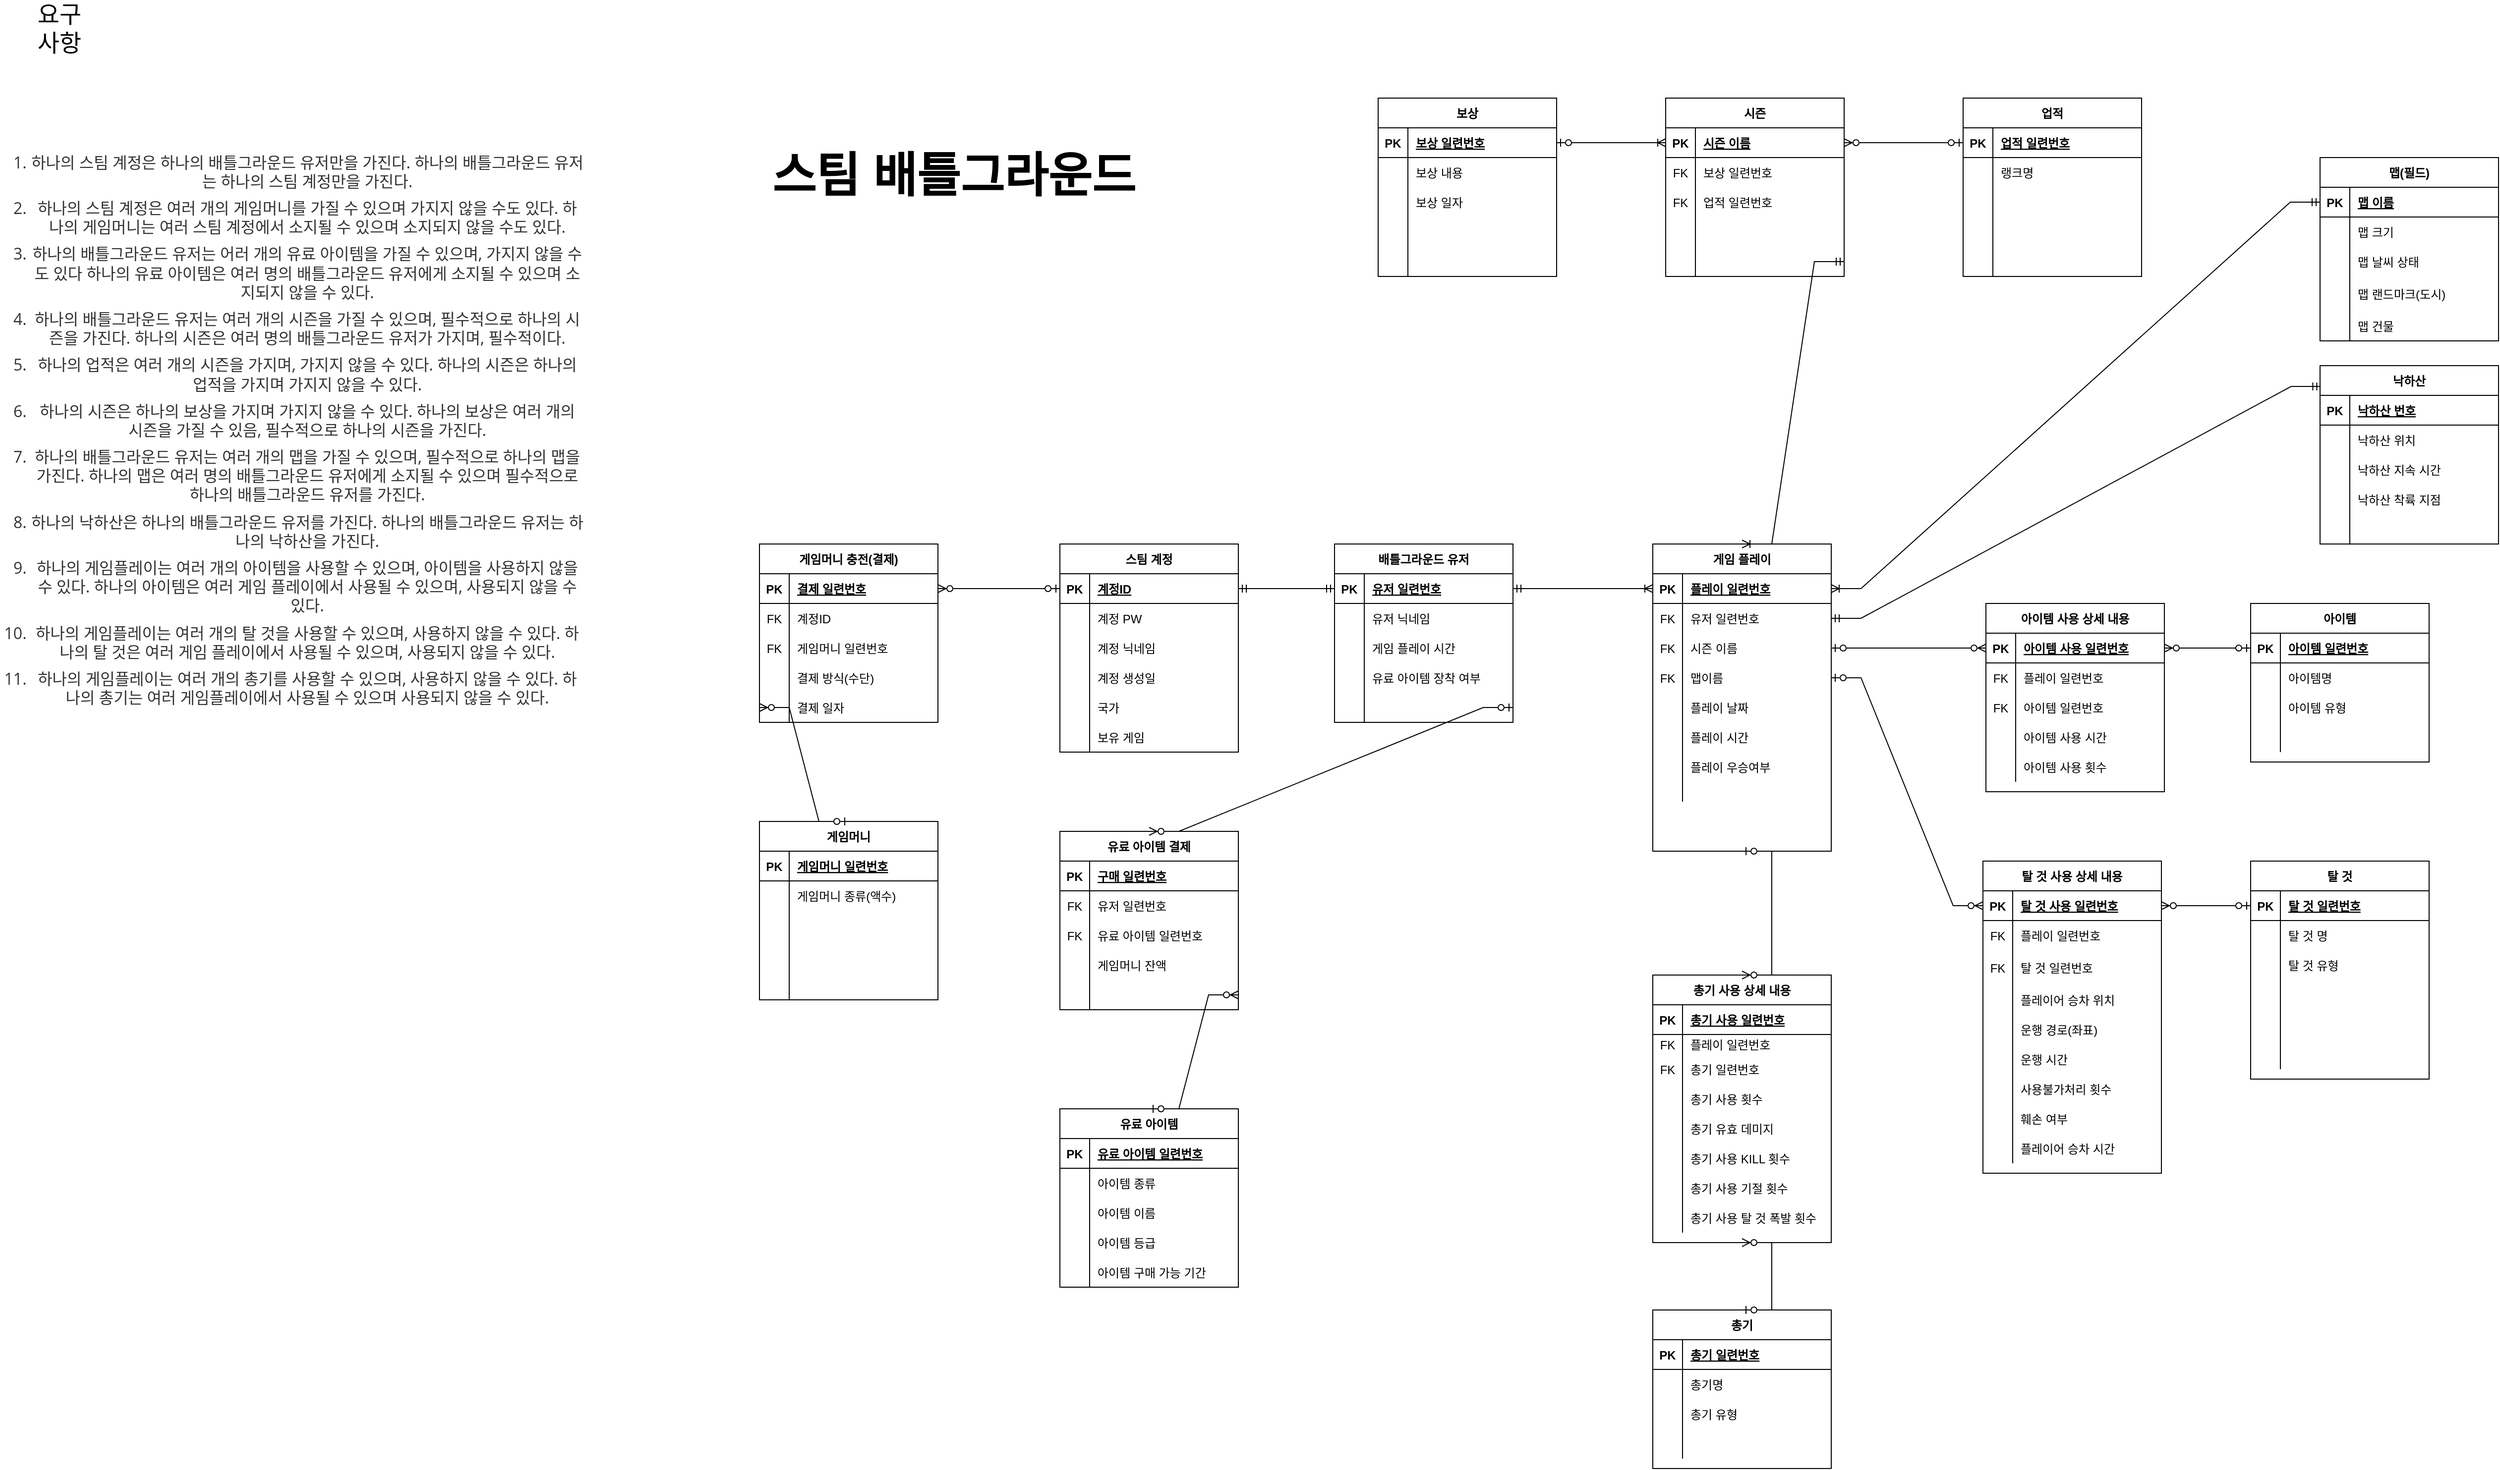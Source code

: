 <mxfile version="15.5.2" type="device"><diagram id="yIit1goNdpRAwFtZ59Sd" name="Page-1"><mxGraphModel dx="4525" dy="2105" grid="1" gridSize="10" guides="1" tooltips="1" connect="1" arrows="1" fold="1" page="1" pageScale="1" pageWidth="827" pageHeight="1169" math="0" shadow="0"><root><mxCell id="0"/><mxCell id="1" parent="0"/><mxCell id="MQlRBVur0q_eXhPSVauE-2" value="&lt;b&gt;&lt;font style=&quot;font-size: 48px&quot;&gt;스팀 배틀그라운드&lt;/font&gt;&lt;/b&gt;" style="text;html=1;strokeColor=none;fillColor=none;align=center;verticalAlign=middle;whiteSpace=wrap;rounded=0;" parent="1" vertex="1"><mxGeometry x="-1290" y="-370" width="524" height="325" as="geometry"/></mxCell><mxCell id="MQlRBVur0q_eXhPSVauE-3" value="스팀 계정" style="shape=table;startSize=30;container=1;collapsible=1;childLayout=tableLayout;fixedRows=1;rowLines=0;fontStyle=1;align=center;resizeLast=1;" parent="1" vertex="1"><mxGeometry x="-921" y="165" width="180" height="210" as="geometry"/></mxCell><mxCell id="MQlRBVur0q_eXhPSVauE-4" value="" style="shape=partialRectangle;collapsible=0;dropTarget=0;pointerEvents=0;fillColor=none;top=0;left=0;bottom=1;right=0;points=[[0,0.5],[1,0.5]];portConstraint=eastwest;" parent="MQlRBVur0q_eXhPSVauE-3" vertex="1"><mxGeometry y="30" width="180" height="30" as="geometry"/></mxCell><mxCell id="MQlRBVur0q_eXhPSVauE-5" value="PK" style="shape=partialRectangle;connectable=0;fillColor=none;top=0;left=0;bottom=0;right=0;fontStyle=1;overflow=hidden;" parent="MQlRBVur0q_eXhPSVauE-4" vertex="1"><mxGeometry width="30" height="30" as="geometry"><mxRectangle width="30" height="30" as="alternateBounds"/></mxGeometry></mxCell><mxCell id="MQlRBVur0q_eXhPSVauE-6" value="계정ID" style="shape=partialRectangle;connectable=0;fillColor=none;top=0;left=0;bottom=0;right=0;align=left;spacingLeft=6;fontStyle=5;overflow=hidden;" parent="MQlRBVur0q_eXhPSVauE-4" vertex="1"><mxGeometry x="30" width="150" height="30" as="geometry"><mxRectangle width="150" height="30" as="alternateBounds"/></mxGeometry></mxCell><mxCell id="MQlRBVur0q_eXhPSVauE-7" value="" style="shape=partialRectangle;collapsible=0;dropTarget=0;pointerEvents=0;fillColor=none;top=0;left=0;bottom=0;right=0;points=[[0,0.5],[1,0.5]];portConstraint=eastwest;" parent="MQlRBVur0q_eXhPSVauE-3" vertex="1"><mxGeometry y="60" width="180" height="30" as="geometry"/></mxCell><mxCell id="MQlRBVur0q_eXhPSVauE-8" value="" style="shape=partialRectangle;connectable=0;fillColor=none;top=0;left=0;bottom=0;right=0;editable=1;overflow=hidden;" parent="MQlRBVur0q_eXhPSVauE-7" vertex="1"><mxGeometry width="30" height="30" as="geometry"><mxRectangle width="30" height="30" as="alternateBounds"/></mxGeometry></mxCell><mxCell id="MQlRBVur0q_eXhPSVauE-9" value="계정 PW" style="shape=partialRectangle;connectable=0;fillColor=none;top=0;left=0;bottom=0;right=0;align=left;spacingLeft=6;overflow=hidden;" parent="MQlRBVur0q_eXhPSVauE-7" vertex="1"><mxGeometry x="30" width="150" height="30" as="geometry"><mxRectangle width="150" height="30" as="alternateBounds"/></mxGeometry></mxCell><mxCell id="MQlRBVur0q_eXhPSVauE-10" value="" style="shape=partialRectangle;collapsible=0;dropTarget=0;pointerEvents=0;fillColor=none;top=0;left=0;bottom=0;right=0;points=[[0,0.5],[1,0.5]];portConstraint=eastwest;" parent="MQlRBVur0q_eXhPSVauE-3" vertex="1"><mxGeometry y="90" width="180" height="30" as="geometry"/></mxCell><mxCell id="MQlRBVur0q_eXhPSVauE-11" value="" style="shape=partialRectangle;connectable=0;fillColor=none;top=0;left=0;bottom=0;right=0;editable=1;overflow=hidden;" parent="MQlRBVur0q_eXhPSVauE-10" vertex="1"><mxGeometry width="30" height="30" as="geometry"><mxRectangle width="30" height="30" as="alternateBounds"/></mxGeometry></mxCell><mxCell id="MQlRBVur0q_eXhPSVauE-12" value="계정 닉네임" style="shape=partialRectangle;connectable=0;fillColor=none;top=0;left=0;bottom=0;right=0;align=left;spacingLeft=6;overflow=hidden;" parent="MQlRBVur0q_eXhPSVauE-10" vertex="1"><mxGeometry x="30" width="150" height="30" as="geometry"><mxRectangle width="150" height="30" as="alternateBounds"/></mxGeometry></mxCell><mxCell id="MQlRBVur0q_eXhPSVauE-13" value="" style="shape=partialRectangle;collapsible=0;dropTarget=0;pointerEvents=0;fillColor=none;top=0;left=0;bottom=0;right=0;points=[[0,0.5],[1,0.5]];portConstraint=eastwest;" parent="MQlRBVur0q_eXhPSVauE-3" vertex="1"><mxGeometry y="120" width="180" height="30" as="geometry"/></mxCell><mxCell id="MQlRBVur0q_eXhPSVauE-14" value="" style="shape=partialRectangle;connectable=0;fillColor=none;top=0;left=0;bottom=0;right=0;editable=1;overflow=hidden;" parent="MQlRBVur0q_eXhPSVauE-13" vertex="1"><mxGeometry width="30" height="30" as="geometry"><mxRectangle width="30" height="30" as="alternateBounds"/></mxGeometry></mxCell><mxCell id="MQlRBVur0q_eXhPSVauE-15" value="계정 생성일" style="shape=partialRectangle;connectable=0;fillColor=none;top=0;left=0;bottom=0;right=0;align=left;spacingLeft=6;overflow=hidden;" parent="MQlRBVur0q_eXhPSVauE-13" vertex="1"><mxGeometry x="30" width="150" height="30" as="geometry"><mxRectangle width="150" height="30" as="alternateBounds"/></mxGeometry></mxCell><mxCell id="MQlRBVur0q_eXhPSVauE-16" value="" style="shape=partialRectangle;collapsible=0;dropTarget=0;pointerEvents=0;fillColor=none;top=0;left=0;bottom=0;right=0;points=[[0,0.5],[1,0.5]];portConstraint=eastwest;" parent="MQlRBVur0q_eXhPSVauE-3" vertex="1"><mxGeometry y="150" width="180" height="30" as="geometry"/></mxCell><mxCell id="MQlRBVur0q_eXhPSVauE-17" value="" style="shape=partialRectangle;connectable=0;fillColor=none;top=0;left=0;bottom=0;right=0;editable=1;overflow=hidden;" parent="MQlRBVur0q_eXhPSVauE-16" vertex="1"><mxGeometry width="30" height="30" as="geometry"><mxRectangle width="30" height="30" as="alternateBounds"/></mxGeometry></mxCell><mxCell id="MQlRBVur0q_eXhPSVauE-18" value="국가" style="shape=partialRectangle;connectable=0;fillColor=none;top=0;left=0;bottom=0;right=0;align=left;spacingLeft=6;overflow=hidden;" parent="MQlRBVur0q_eXhPSVauE-16" vertex="1"><mxGeometry x="30" width="150" height="30" as="geometry"><mxRectangle width="150" height="30" as="alternateBounds"/></mxGeometry></mxCell><mxCell id="MQlRBVur0q_eXhPSVauE-429" value="" style="shape=partialRectangle;collapsible=0;dropTarget=0;pointerEvents=0;fillColor=none;top=0;left=0;bottom=0;right=0;points=[[0,0.5],[1,0.5]];portConstraint=eastwest;" parent="MQlRBVur0q_eXhPSVauE-3" vertex="1"><mxGeometry y="180" width="180" height="30" as="geometry"/></mxCell><mxCell id="MQlRBVur0q_eXhPSVauE-430" value="" style="shape=partialRectangle;connectable=0;fillColor=none;top=0;left=0;bottom=0;right=0;editable=1;overflow=hidden;" parent="MQlRBVur0q_eXhPSVauE-429" vertex="1"><mxGeometry width="30" height="30" as="geometry"><mxRectangle width="30" height="30" as="alternateBounds"/></mxGeometry></mxCell><mxCell id="MQlRBVur0q_eXhPSVauE-431" value="보유 게임" style="shape=partialRectangle;connectable=0;fillColor=none;top=0;left=0;bottom=0;right=0;align=left;spacingLeft=6;overflow=hidden;" parent="MQlRBVur0q_eXhPSVauE-429" vertex="1"><mxGeometry x="30" width="150" height="30" as="geometry"><mxRectangle width="150" height="30" as="alternateBounds"/></mxGeometry></mxCell><mxCell id="MQlRBVur0q_eXhPSVauE-51" value="아이템" style="shape=table;startSize=30;container=1;collapsible=1;childLayout=tableLayout;fixedRows=1;rowLines=0;fontStyle=1;align=center;resizeLast=1;" parent="1" vertex="1"><mxGeometry x="280" y="225" width="180" height="160" as="geometry"/></mxCell><mxCell id="MQlRBVur0q_eXhPSVauE-52" value="" style="shape=partialRectangle;collapsible=0;dropTarget=0;pointerEvents=0;fillColor=none;top=0;left=0;bottom=1;right=0;points=[[0,0.5],[1,0.5]];portConstraint=eastwest;" parent="MQlRBVur0q_eXhPSVauE-51" vertex="1"><mxGeometry y="30" width="180" height="30" as="geometry"/></mxCell><mxCell id="MQlRBVur0q_eXhPSVauE-53" value="PK" style="shape=partialRectangle;connectable=0;fillColor=none;top=0;left=0;bottom=0;right=0;fontStyle=1;overflow=hidden;" parent="MQlRBVur0q_eXhPSVauE-52" vertex="1"><mxGeometry width="30" height="30" as="geometry"><mxRectangle width="30" height="30" as="alternateBounds"/></mxGeometry></mxCell><mxCell id="MQlRBVur0q_eXhPSVauE-54" value="아이템 일련번호" style="shape=partialRectangle;connectable=0;fillColor=none;top=0;left=0;bottom=0;right=0;align=left;spacingLeft=6;fontStyle=5;overflow=hidden;" parent="MQlRBVur0q_eXhPSVauE-52" vertex="1"><mxGeometry x="30" width="150" height="30" as="geometry"><mxRectangle width="150" height="30" as="alternateBounds"/></mxGeometry></mxCell><mxCell id="MQlRBVur0q_eXhPSVauE-55" value="" style="shape=partialRectangle;collapsible=0;dropTarget=0;pointerEvents=0;fillColor=none;top=0;left=0;bottom=0;right=0;points=[[0,0.5],[1,0.5]];portConstraint=eastwest;" parent="MQlRBVur0q_eXhPSVauE-51" vertex="1"><mxGeometry y="60" width="180" height="30" as="geometry"/></mxCell><mxCell id="MQlRBVur0q_eXhPSVauE-56" value="" style="shape=partialRectangle;connectable=0;fillColor=none;top=0;left=0;bottom=0;right=0;editable=1;overflow=hidden;" parent="MQlRBVur0q_eXhPSVauE-55" vertex="1"><mxGeometry width="30" height="30" as="geometry"><mxRectangle width="30" height="30" as="alternateBounds"/></mxGeometry></mxCell><mxCell id="MQlRBVur0q_eXhPSVauE-57" value="아이템명" style="shape=partialRectangle;connectable=0;fillColor=none;top=0;left=0;bottom=0;right=0;align=left;spacingLeft=6;overflow=hidden;" parent="MQlRBVur0q_eXhPSVauE-55" vertex="1"><mxGeometry x="30" width="150" height="30" as="geometry"><mxRectangle width="150" height="30" as="alternateBounds"/></mxGeometry></mxCell><mxCell id="MQlRBVur0q_eXhPSVauE-58" value="" style="shape=partialRectangle;collapsible=0;dropTarget=0;pointerEvents=0;fillColor=none;top=0;left=0;bottom=0;right=0;points=[[0,0.5],[1,0.5]];portConstraint=eastwest;" parent="MQlRBVur0q_eXhPSVauE-51" vertex="1"><mxGeometry y="90" width="180" height="30" as="geometry"/></mxCell><mxCell id="MQlRBVur0q_eXhPSVauE-59" value="" style="shape=partialRectangle;connectable=0;fillColor=none;top=0;left=0;bottom=0;right=0;editable=1;overflow=hidden;" parent="MQlRBVur0q_eXhPSVauE-58" vertex="1"><mxGeometry width="30" height="30" as="geometry"><mxRectangle width="30" height="30" as="alternateBounds"/></mxGeometry></mxCell><mxCell id="MQlRBVur0q_eXhPSVauE-60" value="아이템 유형" style="shape=partialRectangle;connectable=0;fillColor=none;top=0;left=0;bottom=0;right=0;align=left;spacingLeft=6;overflow=hidden;" parent="MQlRBVur0q_eXhPSVauE-58" vertex="1"><mxGeometry x="30" width="150" height="30" as="geometry"><mxRectangle width="150" height="30" as="alternateBounds"/></mxGeometry></mxCell><mxCell id="MQlRBVur0q_eXhPSVauE-61" value="" style="shape=partialRectangle;collapsible=0;dropTarget=0;pointerEvents=0;fillColor=none;top=0;left=0;bottom=0;right=0;points=[[0,0.5],[1,0.5]];portConstraint=eastwest;" parent="MQlRBVur0q_eXhPSVauE-51" vertex="1"><mxGeometry y="120" width="180" height="30" as="geometry"/></mxCell><mxCell id="MQlRBVur0q_eXhPSVauE-62" value="" style="shape=partialRectangle;connectable=0;fillColor=none;top=0;left=0;bottom=0;right=0;editable=1;overflow=hidden;" parent="MQlRBVur0q_eXhPSVauE-61" vertex="1"><mxGeometry width="30" height="30" as="geometry"><mxRectangle width="30" height="30" as="alternateBounds"/></mxGeometry></mxCell><mxCell id="MQlRBVur0q_eXhPSVauE-63" value="" style="shape=partialRectangle;connectable=0;fillColor=none;top=0;left=0;bottom=0;right=0;align=left;spacingLeft=6;overflow=hidden;" parent="MQlRBVur0q_eXhPSVauE-61" vertex="1"><mxGeometry x="30" width="150" height="30" as="geometry"><mxRectangle width="150" height="30" as="alternateBounds"/></mxGeometry></mxCell><mxCell id="MQlRBVur0q_eXhPSVauE-64" value="총기" style="shape=table;startSize=30;container=1;collapsible=1;childLayout=tableLayout;fixedRows=1;rowLines=0;fontStyle=1;align=center;resizeLast=1;" parent="1" vertex="1"><mxGeometry x="-323" y="938" width="180" height="160" as="geometry"/></mxCell><mxCell id="MQlRBVur0q_eXhPSVauE-65" value="" style="shape=partialRectangle;collapsible=0;dropTarget=0;pointerEvents=0;fillColor=none;top=0;left=0;bottom=1;right=0;points=[[0,0.5],[1,0.5]];portConstraint=eastwest;" parent="MQlRBVur0q_eXhPSVauE-64" vertex="1"><mxGeometry y="30" width="180" height="30" as="geometry"/></mxCell><mxCell id="MQlRBVur0q_eXhPSVauE-66" value="PK" style="shape=partialRectangle;connectable=0;fillColor=none;top=0;left=0;bottom=0;right=0;fontStyle=1;overflow=hidden;" parent="MQlRBVur0q_eXhPSVauE-65" vertex="1"><mxGeometry width="30" height="30" as="geometry"><mxRectangle width="30" height="30" as="alternateBounds"/></mxGeometry></mxCell><mxCell id="MQlRBVur0q_eXhPSVauE-67" value="총기 일련번호" style="shape=partialRectangle;connectable=0;fillColor=none;top=0;left=0;bottom=0;right=0;align=left;spacingLeft=6;fontStyle=5;overflow=hidden;" parent="MQlRBVur0q_eXhPSVauE-65" vertex="1"><mxGeometry x="30" width="150" height="30" as="geometry"><mxRectangle width="150" height="30" as="alternateBounds"/></mxGeometry></mxCell><mxCell id="MQlRBVur0q_eXhPSVauE-68" value="" style="shape=partialRectangle;collapsible=0;dropTarget=0;pointerEvents=0;fillColor=none;top=0;left=0;bottom=0;right=0;points=[[0,0.5],[1,0.5]];portConstraint=eastwest;" parent="MQlRBVur0q_eXhPSVauE-64" vertex="1"><mxGeometry y="60" width="180" height="30" as="geometry"/></mxCell><mxCell id="MQlRBVur0q_eXhPSVauE-69" value="" style="shape=partialRectangle;connectable=0;fillColor=none;top=0;left=0;bottom=0;right=0;editable=1;overflow=hidden;" parent="MQlRBVur0q_eXhPSVauE-68" vertex="1"><mxGeometry width="30" height="30" as="geometry"><mxRectangle width="30" height="30" as="alternateBounds"/></mxGeometry></mxCell><mxCell id="MQlRBVur0q_eXhPSVauE-70" value="총기명" style="shape=partialRectangle;connectable=0;fillColor=none;top=0;left=0;bottom=0;right=0;align=left;spacingLeft=6;overflow=hidden;" parent="MQlRBVur0q_eXhPSVauE-68" vertex="1"><mxGeometry x="30" width="150" height="30" as="geometry"><mxRectangle width="150" height="30" as="alternateBounds"/></mxGeometry></mxCell><mxCell id="MQlRBVur0q_eXhPSVauE-71" value="" style="shape=partialRectangle;collapsible=0;dropTarget=0;pointerEvents=0;fillColor=none;top=0;left=0;bottom=0;right=0;points=[[0,0.5],[1,0.5]];portConstraint=eastwest;" parent="MQlRBVur0q_eXhPSVauE-64" vertex="1"><mxGeometry y="90" width="180" height="30" as="geometry"/></mxCell><mxCell id="MQlRBVur0q_eXhPSVauE-72" value="" style="shape=partialRectangle;connectable=0;fillColor=none;top=0;left=0;bottom=0;right=0;editable=1;overflow=hidden;" parent="MQlRBVur0q_eXhPSVauE-71" vertex="1"><mxGeometry width="30" height="30" as="geometry"><mxRectangle width="30" height="30" as="alternateBounds"/></mxGeometry></mxCell><mxCell id="MQlRBVur0q_eXhPSVauE-73" value="총기 유형" style="shape=partialRectangle;connectable=0;fillColor=none;top=0;left=0;bottom=0;right=0;align=left;spacingLeft=6;overflow=hidden;" parent="MQlRBVur0q_eXhPSVauE-71" vertex="1"><mxGeometry x="30" width="150" height="30" as="geometry"><mxRectangle width="150" height="30" as="alternateBounds"/></mxGeometry></mxCell><mxCell id="MQlRBVur0q_eXhPSVauE-74" value="" style="shape=partialRectangle;collapsible=0;dropTarget=0;pointerEvents=0;fillColor=none;top=0;left=0;bottom=0;right=0;points=[[0,0.5],[1,0.5]];portConstraint=eastwest;" parent="MQlRBVur0q_eXhPSVauE-64" vertex="1"><mxGeometry y="120" width="180" height="30" as="geometry"/></mxCell><mxCell id="MQlRBVur0q_eXhPSVauE-75" value="" style="shape=partialRectangle;connectable=0;fillColor=none;top=0;left=0;bottom=0;right=0;editable=1;overflow=hidden;" parent="MQlRBVur0q_eXhPSVauE-74" vertex="1"><mxGeometry width="30" height="30" as="geometry"><mxRectangle width="30" height="30" as="alternateBounds"/></mxGeometry></mxCell><mxCell id="MQlRBVur0q_eXhPSVauE-76" value="" style="shape=partialRectangle;connectable=0;fillColor=none;top=0;left=0;bottom=0;right=0;align=left;spacingLeft=6;overflow=hidden;" parent="MQlRBVur0q_eXhPSVauE-74" vertex="1"><mxGeometry x="30" width="150" height="30" as="geometry"><mxRectangle width="150" height="30" as="alternateBounds"/></mxGeometry></mxCell><mxCell id="MQlRBVur0q_eXhPSVauE-77" value="탈 것" style="shape=table;startSize=30;container=1;collapsible=1;childLayout=tableLayout;fixedRows=1;rowLines=0;fontStyle=1;align=center;resizeLast=1;" parent="1" vertex="1"><mxGeometry x="280" y="485" width="180" height="220" as="geometry"/></mxCell><mxCell id="MQlRBVur0q_eXhPSVauE-78" value="" style="shape=partialRectangle;collapsible=0;dropTarget=0;pointerEvents=0;fillColor=none;top=0;left=0;bottom=1;right=0;points=[[0,0.5],[1,0.5]];portConstraint=eastwest;" parent="MQlRBVur0q_eXhPSVauE-77" vertex="1"><mxGeometry y="30" width="180" height="30" as="geometry"/></mxCell><mxCell id="MQlRBVur0q_eXhPSVauE-79" value="PK" style="shape=partialRectangle;connectable=0;fillColor=none;top=0;left=0;bottom=0;right=0;fontStyle=1;overflow=hidden;" parent="MQlRBVur0q_eXhPSVauE-78" vertex="1"><mxGeometry width="30" height="30" as="geometry"><mxRectangle width="30" height="30" as="alternateBounds"/></mxGeometry></mxCell><mxCell id="MQlRBVur0q_eXhPSVauE-80" value="탈 것 일련번호" style="shape=partialRectangle;connectable=0;fillColor=none;top=0;left=0;bottom=0;right=0;align=left;spacingLeft=6;fontStyle=5;overflow=hidden;" parent="MQlRBVur0q_eXhPSVauE-78" vertex="1"><mxGeometry x="30" width="150" height="30" as="geometry"><mxRectangle width="150" height="30" as="alternateBounds"/></mxGeometry></mxCell><mxCell id="MQlRBVur0q_eXhPSVauE-81" value="" style="shape=partialRectangle;collapsible=0;dropTarget=0;pointerEvents=0;fillColor=none;top=0;left=0;bottom=0;right=0;points=[[0,0.5],[1,0.5]];portConstraint=eastwest;" parent="MQlRBVur0q_eXhPSVauE-77" vertex="1"><mxGeometry y="60" width="180" height="30" as="geometry"/></mxCell><mxCell id="MQlRBVur0q_eXhPSVauE-82" value="" style="shape=partialRectangle;connectable=0;fillColor=none;top=0;left=0;bottom=0;right=0;editable=1;overflow=hidden;" parent="MQlRBVur0q_eXhPSVauE-81" vertex="1"><mxGeometry width="30" height="30" as="geometry"><mxRectangle width="30" height="30" as="alternateBounds"/></mxGeometry></mxCell><mxCell id="MQlRBVur0q_eXhPSVauE-83" value="탈 것 명" style="shape=partialRectangle;connectable=0;fillColor=none;top=0;left=0;bottom=0;right=0;align=left;spacingLeft=6;overflow=hidden;" parent="MQlRBVur0q_eXhPSVauE-81" vertex="1"><mxGeometry x="30" width="150" height="30" as="geometry"><mxRectangle width="150" height="30" as="alternateBounds"/></mxGeometry></mxCell><mxCell id="MQlRBVur0q_eXhPSVauE-84" value="" style="shape=partialRectangle;collapsible=0;dropTarget=0;pointerEvents=0;fillColor=none;top=0;left=0;bottom=0;right=0;points=[[0,0.5],[1,0.5]];portConstraint=eastwest;" parent="MQlRBVur0q_eXhPSVauE-77" vertex="1"><mxGeometry y="90" width="180" height="30" as="geometry"/></mxCell><mxCell id="MQlRBVur0q_eXhPSVauE-85" value="" style="shape=partialRectangle;connectable=0;fillColor=none;top=0;left=0;bottom=0;right=0;editable=1;overflow=hidden;" parent="MQlRBVur0q_eXhPSVauE-84" vertex="1"><mxGeometry width="30" height="30" as="geometry"><mxRectangle width="30" height="30" as="alternateBounds"/></mxGeometry></mxCell><mxCell id="MQlRBVur0q_eXhPSVauE-86" value="탈 것 유형" style="shape=partialRectangle;connectable=0;fillColor=none;top=0;left=0;bottom=0;right=0;align=left;spacingLeft=6;overflow=hidden;" parent="MQlRBVur0q_eXhPSVauE-84" vertex="1"><mxGeometry x="30" width="150" height="30" as="geometry"><mxRectangle width="150" height="30" as="alternateBounds"/></mxGeometry></mxCell><mxCell id="MQlRBVur0q_eXhPSVauE-87" value="" style="shape=partialRectangle;collapsible=0;dropTarget=0;pointerEvents=0;fillColor=none;top=0;left=0;bottom=0;right=0;points=[[0,0.5],[1,0.5]];portConstraint=eastwest;" parent="MQlRBVur0q_eXhPSVauE-77" vertex="1"><mxGeometry y="120" width="180" height="30" as="geometry"/></mxCell><mxCell id="MQlRBVur0q_eXhPSVauE-88" value="" style="shape=partialRectangle;connectable=0;fillColor=none;top=0;left=0;bottom=0;right=0;editable=1;overflow=hidden;" parent="MQlRBVur0q_eXhPSVauE-87" vertex="1"><mxGeometry width="30" height="30" as="geometry"><mxRectangle width="30" height="30" as="alternateBounds"/></mxGeometry></mxCell><mxCell id="MQlRBVur0q_eXhPSVauE-89" value="" style="shape=partialRectangle;connectable=0;fillColor=none;top=0;left=0;bottom=0;right=0;align=left;spacingLeft=6;overflow=hidden;" parent="MQlRBVur0q_eXhPSVauE-87" vertex="1"><mxGeometry x="30" width="150" height="30" as="geometry"><mxRectangle width="150" height="30" as="alternateBounds"/></mxGeometry></mxCell><mxCell id="MQlRBVur0q_eXhPSVauE-468" value="" style="shape=partialRectangle;collapsible=0;dropTarget=0;pointerEvents=0;fillColor=none;top=0;left=0;bottom=0;right=0;points=[[0,0.5],[1,0.5]];portConstraint=eastwest;" parent="MQlRBVur0q_eXhPSVauE-77" vertex="1"><mxGeometry y="150" width="180" height="30" as="geometry"/></mxCell><mxCell id="MQlRBVur0q_eXhPSVauE-469" value="" style="shape=partialRectangle;connectable=0;fillColor=none;top=0;left=0;bottom=0;right=0;editable=1;overflow=hidden;" parent="MQlRBVur0q_eXhPSVauE-468" vertex="1"><mxGeometry width="30" height="30" as="geometry"><mxRectangle width="30" height="30" as="alternateBounds"/></mxGeometry></mxCell><mxCell id="MQlRBVur0q_eXhPSVauE-470" value="" style="shape=partialRectangle;connectable=0;fillColor=none;top=0;left=0;bottom=0;right=0;align=left;spacingLeft=6;overflow=hidden;" parent="MQlRBVur0q_eXhPSVauE-468" vertex="1"><mxGeometry x="30" width="150" height="30" as="geometry"><mxRectangle width="150" height="30" as="alternateBounds"/></mxGeometry></mxCell><mxCell id="MQlRBVur0q_eXhPSVauE-471" value="" style="shape=partialRectangle;collapsible=0;dropTarget=0;pointerEvents=0;fillColor=none;top=0;left=0;bottom=0;right=0;points=[[0,0.5],[1,0.5]];portConstraint=eastwest;" parent="MQlRBVur0q_eXhPSVauE-77" vertex="1"><mxGeometry y="180" width="180" height="30" as="geometry"/></mxCell><mxCell id="MQlRBVur0q_eXhPSVauE-472" value="" style="shape=partialRectangle;connectable=0;fillColor=none;top=0;left=0;bottom=0;right=0;editable=1;overflow=hidden;" parent="MQlRBVur0q_eXhPSVauE-471" vertex="1"><mxGeometry width="30" height="30" as="geometry"><mxRectangle width="30" height="30" as="alternateBounds"/></mxGeometry></mxCell><mxCell id="MQlRBVur0q_eXhPSVauE-473" value="" style="shape=partialRectangle;connectable=0;fillColor=none;top=0;left=0;bottom=0;right=0;align=left;spacingLeft=6;overflow=hidden;" parent="MQlRBVur0q_eXhPSVauE-471" vertex="1"><mxGeometry x="30" width="150" height="30" as="geometry"><mxRectangle width="150" height="30" as="alternateBounds"/></mxGeometry></mxCell><mxCell id="MQlRBVur0q_eXhPSVauE-90" value="배틀그라운드 유저" style="shape=table;startSize=30;container=1;collapsible=1;childLayout=tableLayout;fixedRows=1;rowLines=0;fontStyle=1;align=center;resizeLast=1;" parent="1" vertex="1"><mxGeometry x="-644" y="165" width="180" height="180" as="geometry"/></mxCell><mxCell id="MQlRBVur0q_eXhPSVauE-91" value="" style="shape=partialRectangle;collapsible=0;dropTarget=0;pointerEvents=0;fillColor=none;top=0;left=0;bottom=1;right=0;points=[[0,0.5],[1,0.5]];portConstraint=eastwest;" parent="MQlRBVur0q_eXhPSVauE-90" vertex="1"><mxGeometry y="30" width="180" height="30" as="geometry"/></mxCell><mxCell id="MQlRBVur0q_eXhPSVauE-92" value="PK" style="shape=partialRectangle;connectable=0;fillColor=none;top=0;left=0;bottom=0;right=0;fontStyle=1;overflow=hidden;" parent="MQlRBVur0q_eXhPSVauE-91" vertex="1"><mxGeometry width="30" height="30" as="geometry"><mxRectangle width="30" height="30" as="alternateBounds"/></mxGeometry></mxCell><mxCell id="MQlRBVur0q_eXhPSVauE-93" value="유저 일련번호" style="shape=partialRectangle;connectable=0;fillColor=none;top=0;left=0;bottom=0;right=0;align=left;spacingLeft=6;fontStyle=5;overflow=hidden;" parent="MQlRBVur0q_eXhPSVauE-91" vertex="1"><mxGeometry x="30" width="150" height="30" as="geometry"><mxRectangle width="150" height="30" as="alternateBounds"/></mxGeometry></mxCell><mxCell id="MQlRBVur0q_eXhPSVauE-94" value="" style="shape=partialRectangle;collapsible=0;dropTarget=0;pointerEvents=0;fillColor=none;top=0;left=0;bottom=0;right=0;points=[[0,0.5],[1,0.5]];portConstraint=eastwest;" parent="MQlRBVur0q_eXhPSVauE-90" vertex="1"><mxGeometry y="60" width="180" height="30" as="geometry"/></mxCell><mxCell id="MQlRBVur0q_eXhPSVauE-95" value="" style="shape=partialRectangle;connectable=0;fillColor=none;top=0;left=0;bottom=0;right=0;editable=1;overflow=hidden;" parent="MQlRBVur0q_eXhPSVauE-94" vertex="1"><mxGeometry width="30" height="30" as="geometry"><mxRectangle width="30" height="30" as="alternateBounds"/></mxGeometry></mxCell><mxCell id="MQlRBVur0q_eXhPSVauE-96" value="유저 닉네임" style="shape=partialRectangle;connectable=0;fillColor=none;top=0;left=0;bottom=0;right=0;align=left;spacingLeft=6;overflow=hidden;" parent="MQlRBVur0q_eXhPSVauE-94" vertex="1"><mxGeometry x="30" width="150" height="30" as="geometry"><mxRectangle width="150" height="30" as="alternateBounds"/></mxGeometry></mxCell><mxCell id="MQlRBVur0q_eXhPSVauE-97" value="" style="shape=partialRectangle;collapsible=0;dropTarget=0;pointerEvents=0;fillColor=none;top=0;left=0;bottom=0;right=0;points=[[0,0.5],[1,0.5]];portConstraint=eastwest;" parent="MQlRBVur0q_eXhPSVauE-90" vertex="1"><mxGeometry y="90" width="180" height="30" as="geometry"/></mxCell><mxCell id="MQlRBVur0q_eXhPSVauE-98" value="" style="shape=partialRectangle;connectable=0;fillColor=none;top=0;left=0;bottom=0;right=0;editable=1;overflow=hidden;" parent="MQlRBVur0q_eXhPSVauE-97" vertex="1"><mxGeometry width="30" height="30" as="geometry"><mxRectangle width="30" height="30" as="alternateBounds"/></mxGeometry></mxCell><mxCell id="MQlRBVur0q_eXhPSVauE-99" value="게임 플레이 시간" style="shape=partialRectangle;connectable=0;fillColor=none;top=0;left=0;bottom=0;right=0;align=left;spacingLeft=6;overflow=hidden;" parent="MQlRBVur0q_eXhPSVauE-97" vertex="1"><mxGeometry x="30" width="150" height="30" as="geometry"><mxRectangle width="150" height="30" as="alternateBounds"/></mxGeometry></mxCell><mxCell id="MQlRBVur0q_eXhPSVauE-100" value="" style="shape=partialRectangle;collapsible=0;dropTarget=0;pointerEvents=0;fillColor=none;top=0;left=0;bottom=0;right=0;points=[[0,0.5],[1,0.5]];portConstraint=eastwest;" parent="MQlRBVur0q_eXhPSVauE-90" vertex="1"><mxGeometry y="120" width="180" height="30" as="geometry"/></mxCell><mxCell id="MQlRBVur0q_eXhPSVauE-101" value="" style="shape=partialRectangle;connectable=0;fillColor=none;top=0;left=0;bottom=0;right=0;editable=1;overflow=hidden;" parent="MQlRBVur0q_eXhPSVauE-100" vertex="1"><mxGeometry width="30" height="30" as="geometry"><mxRectangle width="30" height="30" as="alternateBounds"/></mxGeometry></mxCell><mxCell id="MQlRBVur0q_eXhPSVauE-102" value="유료 아이템 장착 여부" style="shape=partialRectangle;connectable=0;fillColor=none;top=0;left=0;bottom=0;right=0;align=left;spacingLeft=6;overflow=hidden;" parent="MQlRBVur0q_eXhPSVauE-100" vertex="1"><mxGeometry x="30" width="150" height="30" as="geometry"><mxRectangle width="150" height="30" as="alternateBounds"/></mxGeometry></mxCell><mxCell id="MQlRBVur0q_eXhPSVauE-103" value="" style="shape=partialRectangle;collapsible=0;dropTarget=0;pointerEvents=0;fillColor=none;top=0;left=0;bottom=0;right=0;points=[[0,0.5],[1,0.5]];portConstraint=eastwest;" parent="MQlRBVur0q_eXhPSVauE-90" vertex="1"><mxGeometry y="150" width="180" height="30" as="geometry"/></mxCell><mxCell id="MQlRBVur0q_eXhPSVauE-104" value="" style="shape=partialRectangle;connectable=0;fillColor=none;top=0;left=0;bottom=0;right=0;editable=1;overflow=hidden;" parent="MQlRBVur0q_eXhPSVauE-103" vertex="1"><mxGeometry width="30" height="30" as="geometry"><mxRectangle width="30" height="30" as="alternateBounds"/></mxGeometry></mxCell><mxCell id="MQlRBVur0q_eXhPSVauE-105" value="" style="shape=partialRectangle;connectable=0;fillColor=none;top=0;left=0;bottom=0;right=0;align=left;spacingLeft=6;overflow=hidden;" parent="MQlRBVur0q_eXhPSVauE-103" vertex="1"><mxGeometry x="30" width="150" height="30" as="geometry"><mxRectangle width="150" height="30" as="alternateBounds"/></mxGeometry></mxCell><mxCell id="MQlRBVur0q_eXhPSVauE-106" value="맵(필드)" style="shape=table;startSize=30;container=1;collapsible=1;childLayout=tableLayout;fixedRows=1;rowLines=0;fontStyle=1;align=center;resizeLast=1;" parent="1" vertex="1"><mxGeometry x="350" y="-225" width="180" height="185" as="geometry"/></mxCell><mxCell id="MQlRBVur0q_eXhPSVauE-107" value="" style="shape=partialRectangle;collapsible=0;dropTarget=0;pointerEvents=0;fillColor=none;top=0;left=0;bottom=1;right=0;points=[[0,0.5],[1,0.5]];portConstraint=eastwest;" parent="MQlRBVur0q_eXhPSVauE-106" vertex="1"><mxGeometry y="30" width="180" height="30" as="geometry"/></mxCell><mxCell id="MQlRBVur0q_eXhPSVauE-108" value="PK" style="shape=partialRectangle;connectable=0;fillColor=none;top=0;left=0;bottom=0;right=0;fontStyle=1;overflow=hidden;" parent="MQlRBVur0q_eXhPSVauE-107" vertex="1"><mxGeometry width="30" height="30" as="geometry"><mxRectangle width="30" height="30" as="alternateBounds"/></mxGeometry></mxCell><mxCell id="MQlRBVur0q_eXhPSVauE-109" value="맵 이름" style="shape=partialRectangle;connectable=0;fillColor=none;top=0;left=0;bottom=0;right=0;align=left;spacingLeft=6;fontStyle=5;overflow=hidden;" parent="MQlRBVur0q_eXhPSVauE-107" vertex="1"><mxGeometry x="30" width="150" height="30" as="geometry"><mxRectangle width="150" height="30" as="alternateBounds"/></mxGeometry></mxCell><mxCell id="MQlRBVur0q_eXhPSVauE-110" value="" style="shape=partialRectangle;collapsible=0;dropTarget=0;pointerEvents=0;fillColor=none;top=0;left=0;bottom=0;right=0;points=[[0,0.5],[1,0.5]];portConstraint=eastwest;" parent="MQlRBVur0q_eXhPSVauE-106" vertex="1"><mxGeometry y="60" width="180" height="30" as="geometry"/></mxCell><mxCell id="MQlRBVur0q_eXhPSVauE-111" value="" style="shape=partialRectangle;connectable=0;fillColor=none;top=0;left=0;bottom=0;right=0;editable=1;overflow=hidden;" parent="MQlRBVur0q_eXhPSVauE-110" vertex="1"><mxGeometry width="30" height="30" as="geometry"><mxRectangle width="30" height="30" as="alternateBounds"/></mxGeometry></mxCell><mxCell id="MQlRBVur0q_eXhPSVauE-112" value="맵 크기" style="shape=partialRectangle;connectable=0;fillColor=none;top=0;left=0;bottom=0;right=0;align=left;spacingLeft=6;overflow=hidden;" parent="MQlRBVur0q_eXhPSVauE-110" vertex="1"><mxGeometry x="30" width="150" height="30" as="geometry"><mxRectangle width="150" height="30" as="alternateBounds"/></mxGeometry></mxCell><mxCell id="MQlRBVur0q_eXhPSVauE-113" value="" style="shape=partialRectangle;collapsible=0;dropTarget=0;pointerEvents=0;fillColor=none;top=0;left=0;bottom=0;right=0;points=[[0,0.5],[1,0.5]];portConstraint=eastwest;" parent="MQlRBVur0q_eXhPSVauE-106" vertex="1"><mxGeometry y="90" width="180" height="30" as="geometry"/></mxCell><mxCell id="MQlRBVur0q_eXhPSVauE-114" value="" style="shape=partialRectangle;connectable=0;fillColor=none;top=0;left=0;bottom=0;right=0;editable=1;overflow=hidden;" parent="MQlRBVur0q_eXhPSVauE-113" vertex="1"><mxGeometry width="30" height="30" as="geometry"><mxRectangle width="30" height="30" as="alternateBounds"/></mxGeometry></mxCell><mxCell id="MQlRBVur0q_eXhPSVauE-115" value="맵 날씨 상태" style="shape=partialRectangle;connectable=0;fillColor=none;top=0;left=0;bottom=0;right=0;align=left;spacingLeft=6;overflow=hidden;" parent="MQlRBVur0q_eXhPSVauE-113" vertex="1"><mxGeometry x="30" width="150" height="30" as="geometry"><mxRectangle width="150" height="30" as="alternateBounds"/></mxGeometry></mxCell><mxCell id="MQlRBVur0q_eXhPSVauE-116" value="" style="shape=partialRectangle;collapsible=0;dropTarget=0;pointerEvents=0;fillColor=none;top=0;left=0;bottom=0;right=0;points=[[0,0.5],[1,0.5]];portConstraint=eastwest;" parent="MQlRBVur0q_eXhPSVauE-106" vertex="1"><mxGeometry y="120" width="180" height="35" as="geometry"/></mxCell><mxCell id="MQlRBVur0q_eXhPSVauE-117" value="" style="shape=partialRectangle;connectable=0;fillColor=none;top=0;left=0;bottom=0;right=0;editable=1;overflow=hidden;" parent="MQlRBVur0q_eXhPSVauE-116" vertex="1"><mxGeometry width="30" height="35" as="geometry"><mxRectangle width="30" height="35" as="alternateBounds"/></mxGeometry></mxCell><mxCell id="MQlRBVur0q_eXhPSVauE-118" value="맵 랜드마크(도시)" style="shape=partialRectangle;connectable=0;fillColor=none;top=0;left=0;bottom=0;right=0;align=left;spacingLeft=6;overflow=hidden;" parent="MQlRBVur0q_eXhPSVauE-116" vertex="1"><mxGeometry x="30" width="150" height="35" as="geometry"><mxRectangle width="150" height="35" as="alternateBounds"/></mxGeometry></mxCell><mxCell id="MQlRBVur0q_eXhPSVauE-119" value="" style="shape=partialRectangle;collapsible=0;dropTarget=0;pointerEvents=0;fillColor=none;top=0;left=0;bottom=0;right=0;points=[[0,0.5],[1,0.5]];portConstraint=eastwest;" parent="MQlRBVur0q_eXhPSVauE-106" vertex="1"><mxGeometry y="155" width="180" height="30" as="geometry"/></mxCell><mxCell id="MQlRBVur0q_eXhPSVauE-120" value="" style="shape=partialRectangle;connectable=0;fillColor=none;top=0;left=0;bottom=0;right=0;editable=1;overflow=hidden;" parent="MQlRBVur0q_eXhPSVauE-119" vertex="1"><mxGeometry width="30" height="30" as="geometry"><mxRectangle width="30" height="30" as="alternateBounds"/></mxGeometry></mxCell><mxCell id="MQlRBVur0q_eXhPSVauE-121" value="맵 건물" style="shape=partialRectangle;connectable=0;fillColor=none;top=0;left=0;bottom=0;right=0;align=left;spacingLeft=6;overflow=hidden;" parent="MQlRBVur0q_eXhPSVauE-119" vertex="1"><mxGeometry x="30" width="150" height="30" as="geometry"><mxRectangle width="150" height="30" as="alternateBounds"/></mxGeometry></mxCell><mxCell id="MQlRBVur0q_eXhPSVauE-122" value="낙하산" style="shape=table;startSize=30;container=1;collapsible=1;childLayout=tableLayout;fixedRows=1;rowLines=0;fontStyle=1;align=center;resizeLast=1;" parent="1" vertex="1"><mxGeometry x="350" y="-15" width="180" height="180" as="geometry"/></mxCell><mxCell id="MQlRBVur0q_eXhPSVauE-123" value="" style="shape=partialRectangle;collapsible=0;dropTarget=0;pointerEvents=0;fillColor=none;top=0;left=0;bottom=1;right=0;points=[[0,0.5],[1,0.5]];portConstraint=eastwest;" parent="MQlRBVur0q_eXhPSVauE-122" vertex="1"><mxGeometry y="30" width="180" height="30" as="geometry"/></mxCell><mxCell id="MQlRBVur0q_eXhPSVauE-124" value="PK" style="shape=partialRectangle;connectable=0;fillColor=none;top=0;left=0;bottom=0;right=0;fontStyle=1;overflow=hidden;" parent="MQlRBVur0q_eXhPSVauE-123" vertex="1"><mxGeometry width="30" height="30" as="geometry"><mxRectangle width="30" height="30" as="alternateBounds"/></mxGeometry></mxCell><mxCell id="MQlRBVur0q_eXhPSVauE-125" value="낙하산 번호" style="shape=partialRectangle;connectable=0;fillColor=none;top=0;left=0;bottom=0;right=0;align=left;spacingLeft=6;fontStyle=5;overflow=hidden;" parent="MQlRBVur0q_eXhPSVauE-123" vertex="1"><mxGeometry x="30" width="150" height="30" as="geometry"><mxRectangle width="150" height="30" as="alternateBounds"/></mxGeometry></mxCell><mxCell id="MQlRBVur0q_eXhPSVauE-126" value="" style="shape=partialRectangle;collapsible=0;dropTarget=0;pointerEvents=0;fillColor=none;top=0;left=0;bottom=0;right=0;points=[[0,0.5],[1,0.5]];portConstraint=eastwest;" parent="MQlRBVur0q_eXhPSVauE-122" vertex="1"><mxGeometry y="60" width="180" height="30" as="geometry"/></mxCell><mxCell id="MQlRBVur0q_eXhPSVauE-127" value="" style="shape=partialRectangle;connectable=0;fillColor=none;top=0;left=0;bottom=0;right=0;editable=1;overflow=hidden;" parent="MQlRBVur0q_eXhPSVauE-126" vertex="1"><mxGeometry width="30" height="30" as="geometry"><mxRectangle width="30" height="30" as="alternateBounds"/></mxGeometry></mxCell><mxCell id="MQlRBVur0q_eXhPSVauE-128" value="낙하산 위치" style="shape=partialRectangle;connectable=0;fillColor=none;top=0;left=0;bottom=0;right=0;align=left;spacingLeft=6;overflow=hidden;" parent="MQlRBVur0q_eXhPSVauE-126" vertex="1"><mxGeometry x="30" width="150" height="30" as="geometry"><mxRectangle width="150" height="30" as="alternateBounds"/></mxGeometry></mxCell><mxCell id="MQlRBVur0q_eXhPSVauE-129" value="" style="shape=partialRectangle;collapsible=0;dropTarget=0;pointerEvents=0;fillColor=none;top=0;left=0;bottom=0;right=0;points=[[0,0.5],[1,0.5]];portConstraint=eastwest;" parent="MQlRBVur0q_eXhPSVauE-122" vertex="1"><mxGeometry y="90" width="180" height="30" as="geometry"/></mxCell><mxCell id="MQlRBVur0q_eXhPSVauE-130" value="" style="shape=partialRectangle;connectable=0;fillColor=none;top=0;left=0;bottom=0;right=0;editable=1;overflow=hidden;" parent="MQlRBVur0q_eXhPSVauE-129" vertex="1"><mxGeometry width="30" height="30" as="geometry"><mxRectangle width="30" height="30" as="alternateBounds"/></mxGeometry></mxCell><mxCell id="MQlRBVur0q_eXhPSVauE-131" value="낙하산 지속 시간" style="shape=partialRectangle;connectable=0;fillColor=none;top=0;left=0;bottom=0;right=0;align=left;spacingLeft=6;overflow=hidden;" parent="MQlRBVur0q_eXhPSVauE-129" vertex="1"><mxGeometry x="30" width="150" height="30" as="geometry"><mxRectangle width="150" height="30" as="alternateBounds"/></mxGeometry></mxCell><mxCell id="MQlRBVur0q_eXhPSVauE-132" value="" style="shape=partialRectangle;collapsible=0;dropTarget=0;pointerEvents=0;fillColor=none;top=0;left=0;bottom=0;right=0;points=[[0,0.5],[1,0.5]];portConstraint=eastwest;" parent="MQlRBVur0q_eXhPSVauE-122" vertex="1"><mxGeometry y="120" width="180" height="30" as="geometry"/></mxCell><mxCell id="MQlRBVur0q_eXhPSVauE-133" value="" style="shape=partialRectangle;connectable=0;fillColor=none;top=0;left=0;bottom=0;right=0;editable=1;overflow=hidden;" parent="MQlRBVur0q_eXhPSVauE-132" vertex="1"><mxGeometry width="30" height="30" as="geometry"><mxRectangle width="30" height="30" as="alternateBounds"/></mxGeometry></mxCell><mxCell id="MQlRBVur0q_eXhPSVauE-134" value="낙하산 착륙 지점" style="shape=partialRectangle;connectable=0;fillColor=none;top=0;left=0;bottom=0;right=0;align=left;spacingLeft=6;overflow=hidden;" parent="MQlRBVur0q_eXhPSVauE-132" vertex="1"><mxGeometry x="30" width="150" height="30" as="geometry"><mxRectangle width="150" height="30" as="alternateBounds"/></mxGeometry></mxCell><mxCell id="MQlRBVur0q_eXhPSVauE-135" value="" style="shape=partialRectangle;collapsible=0;dropTarget=0;pointerEvents=0;fillColor=none;top=0;left=0;bottom=0;right=0;points=[[0,0.5],[1,0.5]];portConstraint=eastwest;" parent="MQlRBVur0q_eXhPSVauE-122" vertex="1"><mxGeometry y="150" width="180" height="30" as="geometry"/></mxCell><mxCell id="MQlRBVur0q_eXhPSVauE-136" value="" style="shape=partialRectangle;connectable=0;fillColor=none;top=0;left=0;bottom=0;right=0;editable=1;overflow=hidden;" parent="MQlRBVur0q_eXhPSVauE-135" vertex="1"><mxGeometry width="30" height="30" as="geometry"><mxRectangle width="30" height="30" as="alternateBounds"/></mxGeometry></mxCell><mxCell id="MQlRBVur0q_eXhPSVauE-137" value="" style="shape=partialRectangle;connectable=0;fillColor=none;top=0;left=0;bottom=0;right=0;align=left;spacingLeft=6;overflow=hidden;" parent="MQlRBVur0q_eXhPSVauE-135" vertex="1"><mxGeometry x="30" width="150" height="30" as="geometry"><mxRectangle width="150" height="30" as="alternateBounds"/></mxGeometry></mxCell><mxCell id="MQlRBVur0q_eXhPSVauE-138" value="시즌" style="shape=table;startSize=30;container=1;collapsible=1;childLayout=tableLayout;fixedRows=1;rowLines=0;fontStyle=1;align=center;resizeLast=1;" parent="1" vertex="1"><mxGeometry x="-310" y="-285" width="180" height="180" as="geometry"/></mxCell><mxCell id="MQlRBVur0q_eXhPSVauE-139" value="" style="shape=partialRectangle;collapsible=0;dropTarget=0;pointerEvents=0;fillColor=none;top=0;left=0;bottom=1;right=0;points=[[0,0.5],[1,0.5]];portConstraint=eastwest;" parent="MQlRBVur0q_eXhPSVauE-138" vertex="1"><mxGeometry y="30" width="180" height="30" as="geometry"/></mxCell><mxCell id="MQlRBVur0q_eXhPSVauE-140" value="PK" style="shape=partialRectangle;connectable=0;fillColor=none;top=0;left=0;bottom=0;right=0;fontStyle=1;overflow=hidden;" parent="MQlRBVur0q_eXhPSVauE-139" vertex="1"><mxGeometry width="30" height="30" as="geometry"><mxRectangle width="30" height="30" as="alternateBounds"/></mxGeometry></mxCell><mxCell id="MQlRBVur0q_eXhPSVauE-141" value="시즌 이름" style="shape=partialRectangle;connectable=0;fillColor=none;top=0;left=0;bottom=0;right=0;align=left;spacingLeft=6;fontStyle=5;overflow=hidden;" parent="MQlRBVur0q_eXhPSVauE-139" vertex="1"><mxGeometry x="30" width="150" height="30" as="geometry"><mxRectangle width="150" height="30" as="alternateBounds"/></mxGeometry></mxCell><mxCell id="MQlRBVur0q_eXhPSVauE-142" value="" style="shape=partialRectangle;collapsible=0;dropTarget=0;pointerEvents=0;fillColor=none;top=0;left=0;bottom=0;right=0;points=[[0,0.5],[1,0.5]];portConstraint=eastwest;" parent="MQlRBVur0q_eXhPSVauE-138" vertex="1"><mxGeometry y="60" width="180" height="30" as="geometry"/></mxCell><mxCell id="MQlRBVur0q_eXhPSVauE-143" value="FK" style="shape=partialRectangle;connectable=0;fillColor=none;top=0;left=0;bottom=0;right=0;editable=1;overflow=hidden;" parent="MQlRBVur0q_eXhPSVauE-142" vertex="1"><mxGeometry width="30" height="30" as="geometry"><mxRectangle width="30" height="30" as="alternateBounds"/></mxGeometry></mxCell><mxCell id="MQlRBVur0q_eXhPSVauE-144" value="보상 일련번호" style="shape=partialRectangle;connectable=0;fillColor=none;top=0;left=0;bottom=0;right=0;align=left;spacingLeft=6;overflow=hidden;" parent="MQlRBVur0q_eXhPSVauE-142" vertex="1"><mxGeometry x="30" width="150" height="30" as="geometry"><mxRectangle width="150" height="30" as="alternateBounds"/></mxGeometry></mxCell><mxCell id="MQlRBVur0q_eXhPSVauE-145" value="" style="shape=partialRectangle;collapsible=0;dropTarget=0;pointerEvents=0;fillColor=none;top=0;left=0;bottom=0;right=0;points=[[0,0.5],[1,0.5]];portConstraint=eastwest;" parent="MQlRBVur0q_eXhPSVauE-138" vertex="1"><mxGeometry y="90" width="180" height="30" as="geometry"/></mxCell><mxCell id="MQlRBVur0q_eXhPSVauE-146" value="FK" style="shape=partialRectangle;connectable=0;fillColor=none;top=0;left=0;bottom=0;right=0;editable=1;overflow=hidden;" parent="MQlRBVur0q_eXhPSVauE-145" vertex="1"><mxGeometry width="30" height="30" as="geometry"><mxRectangle width="30" height="30" as="alternateBounds"/></mxGeometry></mxCell><mxCell id="MQlRBVur0q_eXhPSVauE-147" value="업적 일련번호" style="shape=partialRectangle;connectable=0;fillColor=none;top=0;left=0;bottom=0;right=0;align=left;spacingLeft=6;overflow=hidden;" parent="MQlRBVur0q_eXhPSVauE-145" vertex="1"><mxGeometry x="30" width="150" height="30" as="geometry"><mxRectangle width="150" height="30" as="alternateBounds"/></mxGeometry></mxCell><mxCell id="MQlRBVur0q_eXhPSVauE-148" value="" style="shape=partialRectangle;collapsible=0;dropTarget=0;pointerEvents=0;fillColor=none;top=0;left=0;bottom=0;right=0;points=[[0,0.5],[1,0.5]];portConstraint=eastwest;" parent="MQlRBVur0q_eXhPSVauE-138" vertex="1"><mxGeometry y="120" width="180" height="30" as="geometry"/></mxCell><mxCell id="MQlRBVur0q_eXhPSVauE-149" value="" style="shape=partialRectangle;connectable=0;fillColor=none;top=0;left=0;bottom=0;right=0;editable=1;overflow=hidden;" parent="MQlRBVur0q_eXhPSVauE-148" vertex="1"><mxGeometry width="30" height="30" as="geometry"><mxRectangle width="30" height="30" as="alternateBounds"/></mxGeometry></mxCell><mxCell id="MQlRBVur0q_eXhPSVauE-150" value="" style="shape=partialRectangle;connectable=0;fillColor=none;top=0;left=0;bottom=0;right=0;align=left;spacingLeft=6;overflow=hidden;" parent="MQlRBVur0q_eXhPSVauE-148" vertex="1"><mxGeometry x="30" width="150" height="30" as="geometry"><mxRectangle width="150" height="30" as="alternateBounds"/></mxGeometry></mxCell><mxCell id="MQlRBVur0q_eXhPSVauE-151" value="" style="shape=partialRectangle;collapsible=0;dropTarget=0;pointerEvents=0;fillColor=none;top=0;left=0;bottom=0;right=0;points=[[0,0.5],[1,0.5]];portConstraint=eastwest;" parent="MQlRBVur0q_eXhPSVauE-138" vertex="1"><mxGeometry y="150" width="180" height="30" as="geometry"/></mxCell><mxCell id="MQlRBVur0q_eXhPSVauE-152" value="" style="shape=partialRectangle;connectable=0;fillColor=none;top=0;left=0;bottom=0;right=0;editable=1;overflow=hidden;" parent="MQlRBVur0q_eXhPSVauE-151" vertex="1"><mxGeometry width="30" height="30" as="geometry"><mxRectangle width="30" height="30" as="alternateBounds"/></mxGeometry></mxCell><mxCell id="MQlRBVur0q_eXhPSVauE-153" value="" style="shape=partialRectangle;connectable=0;fillColor=none;top=0;left=0;bottom=0;right=0;align=left;spacingLeft=6;overflow=hidden;" parent="MQlRBVur0q_eXhPSVauE-151" vertex="1"><mxGeometry x="30" width="150" height="30" as="geometry"><mxRectangle width="150" height="30" as="alternateBounds"/></mxGeometry></mxCell><mxCell id="MQlRBVur0q_eXhPSVauE-154" value="유료 아이템" style="shape=table;startSize=30;container=1;collapsible=1;childLayout=tableLayout;fixedRows=1;rowLines=0;fontStyle=1;align=center;resizeLast=1;" parent="1" vertex="1"><mxGeometry x="-921" y="735" width="180" height="180" as="geometry"/></mxCell><mxCell id="MQlRBVur0q_eXhPSVauE-155" value="" style="shape=partialRectangle;collapsible=0;dropTarget=0;pointerEvents=0;fillColor=none;top=0;left=0;bottom=1;right=0;points=[[0,0.5],[1,0.5]];portConstraint=eastwest;" parent="MQlRBVur0q_eXhPSVauE-154" vertex="1"><mxGeometry y="30" width="180" height="30" as="geometry"/></mxCell><mxCell id="MQlRBVur0q_eXhPSVauE-156" value="PK" style="shape=partialRectangle;connectable=0;fillColor=none;top=0;left=0;bottom=0;right=0;fontStyle=1;overflow=hidden;" parent="MQlRBVur0q_eXhPSVauE-155" vertex="1"><mxGeometry width="30" height="30" as="geometry"><mxRectangle width="30" height="30" as="alternateBounds"/></mxGeometry></mxCell><mxCell id="MQlRBVur0q_eXhPSVauE-157" value="유료 아이템 일련번호" style="shape=partialRectangle;connectable=0;fillColor=none;top=0;left=0;bottom=0;right=0;align=left;spacingLeft=6;fontStyle=5;overflow=hidden;" parent="MQlRBVur0q_eXhPSVauE-155" vertex="1"><mxGeometry x="30" width="150" height="30" as="geometry"><mxRectangle width="150" height="30" as="alternateBounds"/></mxGeometry></mxCell><mxCell id="MQlRBVur0q_eXhPSVauE-158" value="" style="shape=partialRectangle;collapsible=0;dropTarget=0;pointerEvents=0;fillColor=none;top=0;left=0;bottom=0;right=0;points=[[0,0.5],[1,0.5]];portConstraint=eastwest;" parent="MQlRBVur0q_eXhPSVauE-154" vertex="1"><mxGeometry y="60" width="180" height="30" as="geometry"/></mxCell><mxCell id="MQlRBVur0q_eXhPSVauE-159" value="" style="shape=partialRectangle;connectable=0;fillColor=none;top=0;left=0;bottom=0;right=0;editable=1;overflow=hidden;" parent="MQlRBVur0q_eXhPSVauE-158" vertex="1"><mxGeometry width="30" height="30" as="geometry"><mxRectangle width="30" height="30" as="alternateBounds"/></mxGeometry></mxCell><mxCell id="MQlRBVur0q_eXhPSVauE-160" value="아이템 종류" style="shape=partialRectangle;connectable=0;fillColor=none;top=0;left=0;bottom=0;right=0;align=left;spacingLeft=6;overflow=hidden;" parent="MQlRBVur0q_eXhPSVauE-158" vertex="1"><mxGeometry x="30" width="150" height="30" as="geometry"><mxRectangle width="150" height="30" as="alternateBounds"/></mxGeometry></mxCell><mxCell id="MQlRBVur0q_eXhPSVauE-161" value="" style="shape=partialRectangle;collapsible=0;dropTarget=0;pointerEvents=0;fillColor=none;top=0;left=0;bottom=0;right=0;points=[[0,0.5],[1,0.5]];portConstraint=eastwest;" parent="MQlRBVur0q_eXhPSVauE-154" vertex="1"><mxGeometry y="90" width="180" height="30" as="geometry"/></mxCell><mxCell id="MQlRBVur0q_eXhPSVauE-162" value="" style="shape=partialRectangle;connectable=0;fillColor=none;top=0;left=0;bottom=0;right=0;editable=1;overflow=hidden;" parent="MQlRBVur0q_eXhPSVauE-161" vertex="1"><mxGeometry width="30" height="30" as="geometry"><mxRectangle width="30" height="30" as="alternateBounds"/></mxGeometry></mxCell><mxCell id="MQlRBVur0q_eXhPSVauE-163" value="아이템 이름" style="shape=partialRectangle;connectable=0;fillColor=none;top=0;left=0;bottom=0;right=0;align=left;spacingLeft=6;overflow=hidden;" parent="MQlRBVur0q_eXhPSVauE-161" vertex="1"><mxGeometry x="30" width="150" height="30" as="geometry"><mxRectangle width="150" height="30" as="alternateBounds"/></mxGeometry></mxCell><mxCell id="MQlRBVur0q_eXhPSVauE-164" value="" style="shape=partialRectangle;collapsible=0;dropTarget=0;pointerEvents=0;fillColor=none;top=0;left=0;bottom=0;right=0;points=[[0,0.5],[1,0.5]];portConstraint=eastwest;" parent="MQlRBVur0q_eXhPSVauE-154" vertex="1"><mxGeometry y="120" width="180" height="30" as="geometry"/></mxCell><mxCell id="MQlRBVur0q_eXhPSVauE-165" value="" style="shape=partialRectangle;connectable=0;fillColor=none;top=0;left=0;bottom=0;right=0;editable=1;overflow=hidden;" parent="MQlRBVur0q_eXhPSVauE-164" vertex="1"><mxGeometry width="30" height="30" as="geometry"><mxRectangle width="30" height="30" as="alternateBounds"/></mxGeometry></mxCell><mxCell id="MQlRBVur0q_eXhPSVauE-166" value="아이템 등급" style="shape=partialRectangle;connectable=0;fillColor=none;top=0;left=0;bottom=0;right=0;align=left;spacingLeft=6;overflow=hidden;" parent="MQlRBVur0q_eXhPSVauE-164" vertex="1"><mxGeometry x="30" width="150" height="30" as="geometry"><mxRectangle width="150" height="30" as="alternateBounds"/></mxGeometry></mxCell><mxCell id="MQlRBVur0q_eXhPSVauE-167" value="" style="shape=partialRectangle;collapsible=0;dropTarget=0;pointerEvents=0;fillColor=none;top=0;left=0;bottom=0;right=0;points=[[0,0.5],[1,0.5]];portConstraint=eastwest;" parent="MQlRBVur0q_eXhPSVauE-154" vertex="1"><mxGeometry y="150" width="180" height="30" as="geometry"/></mxCell><mxCell id="MQlRBVur0q_eXhPSVauE-168" value="" style="shape=partialRectangle;connectable=0;fillColor=none;top=0;left=0;bottom=0;right=0;editable=1;overflow=hidden;" parent="MQlRBVur0q_eXhPSVauE-167" vertex="1"><mxGeometry width="30" height="30" as="geometry"><mxRectangle width="30" height="30" as="alternateBounds"/></mxGeometry></mxCell><mxCell id="MQlRBVur0q_eXhPSVauE-169" value="아이템 구매 가능 기간" style="shape=partialRectangle;connectable=0;fillColor=none;top=0;left=0;bottom=0;right=0;align=left;spacingLeft=6;overflow=hidden;" parent="MQlRBVur0q_eXhPSVauE-167" vertex="1"><mxGeometry x="30" width="150" height="30" as="geometry"><mxRectangle width="150" height="30" as="alternateBounds"/></mxGeometry></mxCell><mxCell id="MQlRBVur0q_eXhPSVauE-170" value="업적" style="shape=table;startSize=30;container=1;collapsible=1;childLayout=tableLayout;fixedRows=1;rowLines=0;fontStyle=1;align=center;resizeLast=1;" parent="1" vertex="1"><mxGeometry x="-10" y="-285" width="180" height="180" as="geometry"/></mxCell><mxCell id="MQlRBVur0q_eXhPSVauE-171" value="" style="shape=partialRectangle;collapsible=0;dropTarget=0;pointerEvents=0;fillColor=none;top=0;left=0;bottom=1;right=0;points=[[0,0.5],[1,0.5]];portConstraint=eastwest;" parent="MQlRBVur0q_eXhPSVauE-170" vertex="1"><mxGeometry y="30" width="180" height="30" as="geometry"/></mxCell><mxCell id="MQlRBVur0q_eXhPSVauE-172" value="PK" style="shape=partialRectangle;connectable=0;fillColor=none;top=0;left=0;bottom=0;right=0;fontStyle=1;overflow=hidden;" parent="MQlRBVur0q_eXhPSVauE-171" vertex="1"><mxGeometry width="30" height="30" as="geometry"><mxRectangle width="30" height="30" as="alternateBounds"/></mxGeometry></mxCell><mxCell id="MQlRBVur0q_eXhPSVauE-173" value="업적 일련번호" style="shape=partialRectangle;connectable=0;fillColor=none;top=0;left=0;bottom=0;right=0;align=left;spacingLeft=6;fontStyle=5;overflow=hidden;" parent="MQlRBVur0q_eXhPSVauE-171" vertex="1"><mxGeometry x="30" width="150" height="30" as="geometry"><mxRectangle width="150" height="30" as="alternateBounds"/></mxGeometry></mxCell><mxCell id="MQlRBVur0q_eXhPSVauE-174" value="" style="shape=partialRectangle;collapsible=0;dropTarget=0;pointerEvents=0;fillColor=none;top=0;left=0;bottom=0;right=0;points=[[0,0.5],[1,0.5]];portConstraint=eastwest;" parent="MQlRBVur0q_eXhPSVauE-170" vertex="1"><mxGeometry y="60" width="180" height="30" as="geometry"/></mxCell><mxCell id="MQlRBVur0q_eXhPSVauE-175" value="" style="shape=partialRectangle;connectable=0;fillColor=none;top=0;left=0;bottom=0;right=0;editable=1;overflow=hidden;" parent="MQlRBVur0q_eXhPSVauE-174" vertex="1"><mxGeometry width="30" height="30" as="geometry"><mxRectangle width="30" height="30" as="alternateBounds"/></mxGeometry></mxCell><mxCell id="MQlRBVur0q_eXhPSVauE-176" value="랭크명" style="shape=partialRectangle;connectable=0;fillColor=none;top=0;left=0;bottom=0;right=0;align=left;spacingLeft=6;overflow=hidden;" parent="MQlRBVur0q_eXhPSVauE-174" vertex="1"><mxGeometry x="30" width="150" height="30" as="geometry"><mxRectangle width="150" height="30" as="alternateBounds"/></mxGeometry></mxCell><mxCell id="MQlRBVur0q_eXhPSVauE-177" value="" style="shape=partialRectangle;collapsible=0;dropTarget=0;pointerEvents=0;fillColor=none;top=0;left=0;bottom=0;right=0;points=[[0,0.5],[1,0.5]];portConstraint=eastwest;" parent="MQlRBVur0q_eXhPSVauE-170" vertex="1"><mxGeometry y="90" width="180" height="30" as="geometry"/></mxCell><mxCell id="MQlRBVur0q_eXhPSVauE-178" value="" style="shape=partialRectangle;connectable=0;fillColor=none;top=0;left=0;bottom=0;right=0;editable=1;overflow=hidden;" parent="MQlRBVur0q_eXhPSVauE-177" vertex="1"><mxGeometry width="30" height="30" as="geometry"><mxRectangle width="30" height="30" as="alternateBounds"/></mxGeometry></mxCell><mxCell id="MQlRBVur0q_eXhPSVauE-179" value="" style="shape=partialRectangle;connectable=0;fillColor=none;top=0;left=0;bottom=0;right=0;align=left;spacingLeft=6;overflow=hidden;" parent="MQlRBVur0q_eXhPSVauE-177" vertex="1"><mxGeometry x="30" width="150" height="30" as="geometry"><mxRectangle width="150" height="30" as="alternateBounds"/></mxGeometry></mxCell><mxCell id="MQlRBVur0q_eXhPSVauE-180" value="" style="shape=partialRectangle;collapsible=0;dropTarget=0;pointerEvents=0;fillColor=none;top=0;left=0;bottom=0;right=0;points=[[0,0.5],[1,0.5]];portConstraint=eastwest;" parent="MQlRBVur0q_eXhPSVauE-170" vertex="1"><mxGeometry y="120" width="180" height="30" as="geometry"/></mxCell><mxCell id="MQlRBVur0q_eXhPSVauE-181" value="" style="shape=partialRectangle;connectable=0;fillColor=none;top=0;left=0;bottom=0;right=0;editable=1;overflow=hidden;" parent="MQlRBVur0q_eXhPSVauE-180" vertex="1"><mxGeometry width="30" height="30" as="geometry"><mxRectangle width="30" height="30" as="alternateBounds"/></mxGeometry></mxCell><mxCell id="MQlRBVur0q_eXhPSVauE-182" value="" style="shape=partialRectangle;connectable=0;fillColor=none;top=0;left=0;bottom=0;right=0;align=left;spacingLeft=6;overflow=hidden;" parent="MQlRBVur0q_eXhPSVauE-180" vertex="1"><mxGeometry x="30" width="150" height="30" as="geometry"><mxRectangle width="150" height="30" as="alternateBounds"/></mxGeometry></mxCell><mxCell id="MQlRBVur0q_eXhPSVauE-183" value="" style="shape=partialRectangle;collapsible=0;dropTarget=0;pointerEvents=0;fillColor=none;top=0;left=0;bottom=0;right=0;points=[[0,0.5],[1,0.5]];portConstraint=eastwest;" parent="MQlRBVur0q_eXhPSVauE-170" vertex="1"><mxGeometry y="150" width="180" height="30" as="geometry"/></mxCell><mxCell id="MQlRBVur0q_eXhPSVauE-184" value="" style="shape=partialRectangle;connectable=0;fillColor=none;top=0;left=0;bottom=0;right=0;editable=1;overflow=hidden;" parent="MQlRBVur0q_eXhPSVauE-183" vertex="1"><mxGeometry width="30" height="30" as="geometry"><mxRectangle width="30" height="30" as="alternateBounds"/></mxGeometry></mxCell><mxCell id="MQlRBVur0q_eXhPSVauE-185" value="" style="shape=partialRectangle;connectable=0;fillColor=none;top=0;left=0;bottom=0;right=0;align=left;spacingLeft=6;overflow=hidden;" parent="MQlRBVur0q_eXhPSVauE-183" vertex="1"><mxGeometry x="30" width="150" height="30" as="geometry"><mxRectangle width="150" height="30" as="alternateBounds"/></mxGeometry></mxCell><mxCell id="MQlRBVur0q_eXhPSVauE-186" value="게임 플레이" style="shape=table;startSize=30;container=1;collapsible=1;childLayout=tableLayout;fixedRows=1;rowLines=0;fontStyle=1;align=center;resizeLast=1;" parent="1" vertex="1"><mxGeometry x="-323" y="165" width="180" height="310" as="geometry"/></mxCell><mxCell id="MQlRBVur0q_eXhPSVauE-187" value="" style="shape=partialRectangle;collapsible=0;dropTarget=0;pointerEvents=0;fillColor=none;top=0;left=0;bottom=1;right=0;points=[[0,0.5],[1,0.5]];portConstraint=eastwest;" parent="MQlRBVur0q_eXhPSVauE-186" vertex="1"><mxGeometry y="30" width="180" height="30" as="geometry"/></mxCell><mxCell id="MQlRBVur0q_eXhPSVauE-188" value="PK" style="shape=partialRectangle;connectable=0;fillColor=none;top=0;left=0;bottom=0;right=0;fontStyle=1;overflow=hidden;" parent="MQlRBVur0q_eXhPSVauE-187" vertex="1"><mxGeometry width="30" height="30" as="geometry"><mxRectangle width="30" height="30" as="alternateBounds"/></mxGeometry></mxCell><mxCell id="MQlRBVur0q_eXhPSVauE-189" value="플레이 일련번호" style="shape=partialRectangle;connectable=0;fillColor=none;top=0;left=0;bottom=0;right=0;align=left;spacingLeft=6;fontStyle=5;overflow=hidden;" parent="MQlRBVur0q_eXhPSVauE-187" vertex="1"><mxGeometry x="30" width="150" height="30" as="geometry"><mxRectangle width="150" height="30" as="alternateBounds"/></mxGeometry></mxCell><mxCell id="MQlRBVur0q_eXhPSVauE-190" value="" style="shape=partialRectangle;collapsible=0;dropTarget=0;pointerEvents=0;fillColor=none;top=0;left=0;bottom=0;right=0;points=[[0,0.5],[1,0.5]];portConstraint=eastwest;" parent="MQlRBVur0q_eXhPSVauE-186" vertex="1"><mxGeometry y="60" width="180" height="30" as="geometry"/></mxCell><mxCell id="MQlRBVur0q_eXhPSVauE-191" value="FK" style="shape=partialRectangle;connectable=0;fillColor=none;top=0;left=0;bottom=0;right=0;editable=1;overflow=hidden;" parent="MQlRBVur0q_eXhPSVauE-190" vertex="1"><mxGeometry width="30" height="30" as="geometry"><mxRectangle width="30" height="30" as="alternateBounds"/></mxGeometry></mxCell><mxCell id="MQlRBVur0q_eXhPSVauE-192" value="유저 일련번호" style="shape=partialRectangle;connectable=0;fillColor=none;top=0;left=0;bottom=0;right=0;align=left;spacingLeft=6;overflow=hidden;" parent="MQlRBVur0q_eXhPSVauE-190" vertex="1"><mxGeometry x="30" width="150" height="30" as="geometry"><mxRectangle width="150" height="30" as="alternateBounds"/></mxGeometry></mxCell><mxCell id="MQlRBVur0q_eXhPSVauE-193" value="" style="shape=partialRectangle;collapsible=0;dropTarget=0;pointerEvents=0;fillColor=none;top=0;left=0;bottom=0;right=0;points=[[0,0.5],[1,0.5]];portConstraint=eastwest;" parent="MQlRBVur0q_eXhPSVauE-186" vertex="1"><mxGeometry y="90" width="180" height="30" as="geometry"/></mxCell><mxCell id="MQlRBVur0q_eXhPSVauE-194" value="FK" style="shape=partialRectangle;connectable=0;fillColor=none;top=0;left=0;bottom=0;right=0;editable=1;overflow=hidden;" parent="MQlRBVur0q_eXhPSVauE-193" vertex="1"><mxGeometry width="30" height="30" as="geometry"><mxRectangle width="30" height="30" as="alternateBounds"/></mxGeometry></mxCell><mxCell id="MQlRBVur0q_eXhPSVauE-195" value="시즌 이름" style="shape=partialRectangle;connectable=0;fillColor=none;top=0;left=0;bottom=0;right=0;align=left;spacingLeft=6;overflow=hidden;" parent="MQlRBVur0q_eXhPSVauE-193" vertex="1"><mxGeometry x="30" width="150" height="30" as="geometry"><mxRectangle width="150" height="30" as="alternateBounds"/></mxGeometry></mxCell><mxCell id="MQlRBVur0q_eXhPSVauE-196" value="" style="shape=partialRectangle;collapsible=0;dropTarget=0;pointerEvents=0;fillColor=none;top=0;left=0;bottom=0;right=0;points=[[0,0.5],[1,0.5]];portConstraint=eastwest;" parent="MQlRBVur0q_eXhPSVauE-186" vertex="1"><mxGeometry y="120" width="180" height="30" as="geometry"/></mxCell><mxCell id="MQlRBVur0q_eXhPSVauE-197" value="FK" style="shape=partialRectangle;connectable=0;fillColor=none;top=0;left=0;bottom=0;right=0;editable=1;overflow=hidden;" parent="MQlRBVur0q_eXhPSVauE-196" vertex="1"><mxGeometry width="30" height="30" as="geometry"><mxRectangle width="30" height="30" as="alternateBounds"/></mxGeometry></mxCell><mxCell id="MQlRBVur0q_eXhPSVauE-198" value="맵이름" style="shape=partialRectangle;connectable=0;fillColor=none;top=0;left=0;bottom=0;right=0;align=left;spacingLeft=6;overflow=hidden;" parent="MQlRBVur0q_eXhPSVauE-196" vertex="1"><mxGeometry x="30" width="150" height="30" as="geometry"><mxRectangle width="150" height="30" as="alternateBounds"/></mxGeometry></mxCell><mxCell id="MQlRBVur0q_eXhPSVauE-199" value="" style="shape=partialRectangle;collapsible=0;dropTarget=0;pointerEvents=0;fillColor=none;top=0;left=0;bottom=0;right=0;points=[[0,0.5],[1,0.5]];portConstraint=eastwest;" parent="MQlRBVur0q_eXhPSVauE-186" vertex="1"><mxGeometry y="150" width="180" height="30" as="geometry"/></mxCell><mxCell id="MQlRBVur0q_eXhPSVauE-200" value="" style="shape=partialRectangle;connectable=0;fillColor=none;top=0;left=0;bottom=0;right=0;editable=1;overflow=hidden;" parent="MQlRBVur0q_eXhPSVauE-199" vertex="1"><mxGeometry width="30" height="30" as="geometry"><mxRectangle width="30" height="30" as="alternateBounds"/></mxGeometry></mxCell><mxCell id="MQlRBVur0q_eXhPSVauE-201" value="플레이 날짜" style="shape=partialRectangle;connectable=0;fillColor=none;top=0;left=0;bottom=0;right=0;align=left;spacingLeft=6;overflow=hidden;" parent="MQlRBVur0q_eXhPSVauE-199" vertex="1"><mxGeometry x="30" width="150" height="30" as="geometry"><mxRectangle width="150" height="30" as="alternateBounds"/></mxGeometry></mxCell><mxCell id="MQlRBVur0q_eXhPSVauE-435" value="" style="shape=partialRectangle;collapsible=0;dropTarget=0;pointerEvents=0;fillColor=none;top=0;left=0;bottom=0;right=0;points=[[0,0.5],[1,0.5]];portConstraint=eastwest;" parent="MQlRBVur0q_eXhPSVauE-186" vertex="1"><mxGeometry y="180" width="180" height="30" as="geometry"/></mxCell><mxCell id="MQlRBVur0q_eXhPSVauE-436" value="" style="shape=partialRectangle;connectable=0;fillColor=none;top=0;left=0;bottom=0;right=0;editable=1;overflow=hidden;" parent="MQlRBVur0q_eXhPSVauE-435" vertex="1"><mxGeometry width="30" height="30" as="geometry"><mxRectangle width="30" height="30" as="alternateBounds"/></mxGeometry></mxCell><mxCell id="MQlRBVur0q_eXhPSVauE-437" value="플레이 시간" style="shape=partialRectangle;connectable=0;fillColor=none;top=0;left=0;bottom=0;right=0;align=left;spacingLeft=6;overflow=hidden;" parent="MQlRBVur0q_eXhPSVauE-435" vertex="1"><mxGeometry x="30" width="150" height="30" as="geometry"><mxRectangle width="150" height="30" as="alternateBounds"/></mxGeometry></mxCell><mxCell id="MQlRBVur0q_eXhPSVauE-438" value="" style="shape=partialRectangle;collapsible=0;dropTarget=0;pointerEvents=0;fillColor=none;top=0;left=0;bottom=0;right=0;points=[[0,0.5],[1,0.5]];portConstraint=eastwest;" parent="MQlRBVur0q_eXhPSVauE-186" vertex="1"><mxGeometry y="210" width="180" height="30" as="geometry"/></mxCell><mxCell id="MQlRBVur0q_eXhPSVauE-439" value="" style="shape=partialRectangle;connectable=0;fillColor=none;top=0;left=0;bottom=0;right=0;editable=1;overflow=hidden;" parent="MQlRBVur0q_eXhPSVauE-438" vertex="1"><mxGeometry width="30" height="30" as="geometry"><mxRectangle width="30" height="30" as="alternateBounds"/></mxGeometry></mxCell><mxCell id="MQlRBVur0q_eXhPSVauE-440" value="플레이 우승여부" style="shape=partialRectangle;connectable=0;fillColor=none;top=0;left=0;bottom=0;right=0;align=left;spacingLeft=6;overflow=hidden;" parent="MQlRBVur0q_eXhPSVauE-438" vertex="1"><mxGeometry x="30" width="150" height="30" as="geometry"><mxRectangle width="150" height="30" as="alternateBounds"/></mxGeometry></mxCell><mxCell id="MQlRBVur0q_eXhPSVauE-480" value="" style="shape=partialRectangle;collapsible=0;dropTarget=0;pointerEvents=0;fillColor=none;top=0;left=0;bottom=0;right=0;points=[[0,0.5],[1,0.5]];portConstraint=eastwest;" parent="MQlRBVur0q_eXhPSVauE-186" vertex="1"><mxGeometry y="240" width="180" height="20" as="geometry"/></mxCell><mxCell id="MQlRBVur0q_eXhPSVauE-481" value="" style="shape=partialRectangle;connectable=0;fillColor=none;top=0;left=0;bottom=0;right=0;editable=1;overflow=hidden;" parent="MQlRBVur0q_eXhPSVauE-480" vertex="1"><mxGeometry width="30" height="20" as="geometry"><mxRectangle width="30" height="20" as="alternateBounds"/></mxGeometry></mxCell><mxCell id="MQlRBVur0q_eXhPSVauE-482" value="" style="shape=partialRectangle;connectable=0;fillColor=none;top=0;left=0;bottom=0;right=0;align=left;spacingLeft=6;overflow=hidden;" parent="MQlRBVur0q_eXhPSVauE-480" vertex="1"><mxGeometry x="30" width="150" height="20" as="geometry"><mxRectangle width="150" height="20" as="alternateBounds"/></mxGeometry></mxCell><mxCell id="MQlRBVur0q_eXhPSVauE-202" value="" style="edgeStyle=entityRelationEdgeStyle;fontSize=12;html=1;endArrow=ERmandOne;startArrow=ERmandOne;rounded=0;exitX=1;exitY=0.5;exitDx=0;exitDy=0;entryX=0;entryY=0.5;entryDx=0;entryDy=0;" parent="1" source="MQlRBVur0q_eXhPSVauE-4" target="MQlRBVur0q_eXhPSVauE-91" edge="1"><mxGeometry width="100" height="100" relative="1" as="geometry"><mxPoint x="-170" y="355" as="sourcePoint"/><mxPoint x="-70" y="255" as="targetPoint"/></mxGeometry></mxCell><mxCell id="MQlRBVur0q_eXhPSVauE-203" value="" style="edgeStyle=entityRelationEdgeStyle;fontSize=12;html=1;endArrow=ERoneToMany;startArrow=ERmandOne;rounded=0;exitX=1;exitY=0.5;exitDx=0;exitDy=0;entryX=0;entryY=0.5;entryDx=0;entryDy=0;" parent="1" source="MQlRBVur0q_eXhPSVauE-91" target="MQlRBVur0q_eXhPSVauE-187" edge="1"><mxGeometry width="100" height="100" relative="1" as="geometry"><mxPoint x="-170" y="355" as="sourcePoint"/><mxPoint x="-70" y="255" as="targetPoint"/></mxGeometry></mxCell><mxCell id="MQlRBVur0q_eXhPSVauE-206" value="" style="edgeStyle=entityRelationEdgeStyle;fontSize=12;html=1;endArrow=ERzeroToMany;startArrow=ERzeroToOne;rounded=0;exitX=0;exitY=0.5;exitDx=0;exitDy=0;entryX=1;entryY=0.5;entryDx=0;entryDy=0;" parent="1" source="MQlRBVur0q_eXhPSVauE-171" target="MQlRBVur0q_eXhPSVauE-139" edge="1"><mxGeometry width="100" height="100" relative="1" as="geometry"><mxPoint x="-170" y="525" as="sourcePoint"/><mxPoint x="-70" y="425" as="targetPoint"/></mxGeometry></mxCell><mxCell id="MQlRBVur0q_eXhPSVauE-207" value="보상" style="shape=table;startSize=30;container=1;collapsible=1;childLayout=tableLayout;fixedRows=1;rowLines=0;fontStyle=1;align=center;resizeLast=1;" parent="1" vertex="1"><mxGeometry x="-600" y="-285" width="180" height="180" as="geometry"/></mxCell><mxCell id="MQlRBVur0q_eXhPSVauE-208" value="" style="shape=partialRectangle;collapsible=0;dropTarget=0;pointerEvents=0;fillColor=none;top=0;left=0;bottom=1;right=0;points=[[0,0.5],[1,0.5]];portConstraint=eastwest;" parent="MQlRBVur0q_eXhPSVauE-207" vertex="1"><mxGeometry y="30" width="180" height="30" as="geometry"/></mxCell><mxCell id="MQlRBVur0q_eXhPSVauE-209" value="PK" style="shape=partialRectangle;connectable=0;fillColor=none;top=0;left=0;bottom=0;right=0;fontStyle=1;overflow=hidden;" parent="MQlRBVur0q_eXhPSVauE-208" vertex="1"><mxGeometry width="30" height="30" as="geometry"><mxRectangle width="30" height="30" as="alternateBounds"/></mxGeometry></mxCell><mxCell id="MQlRBVur0q_eXhPSVauE-210" value="보상 일련번호" style="shape=partialRectangle;connectable=0;fillColor=none;top=0;left=0;bottom=0;right=0;align=left;spacingLeft=6;fontStyle=5;overflow=hidden;" parent="MQlRBVur0q_eXhPSVauE-208" vertex="1"><mxGeometry x="30" width="150" height="30" as="geometry"><mxRectangle width="150" height="30" as="alternateBounds"/></mxGeometry></mxCell><mxCell id="MQlRBVur0q_eXhPSVauE-211" value="" style="shape=partialRectangle;collapsible=0;dropTarget=0;pointerEvents=0;fillColor=none;top=0;left=0;bottom=0;right=0;points=[[0,0.5],[1,0.5]];portConstraint=eastwest;" parent="MQlRBVur0q_eXhPSVauE-207" vertex="1"><mxGeometry y="60" width="180" height="30" as="geometry"/></mxCell><mxCell id="MQlRBVur0q_eXhPSVauE-212" value="" style="shape=partialRectangle;connectable=0;fillColor=none;top=0;left=0;bottom=0;right=0;editable=1;overflow=hidden;" parent="MQlRBVur0q_eXhPSVauE-211" vertex="1"><mxGeometry width="30" height="30" as="geometry"><mxRectangle width="30" height="30" as="alternateBounds"/></mxGeometry></mxCell><mxCell id="MQlRBVur0q_eXhPSVauE-213" value="보상 내용" style="shape=partialRectangle;connectable=0;fillColor=none;top=0;left=0;bottom=0;right=0;align=left;spacingLeft=6;overflow=hidden;" parent="MQlRBVur0q_eXhPSVauE-211" vertex="1"><mxGeometry x="30" width="150" height="30" as="geometry"><mxRectangle width="150" height="30" as="alternateBounds"/></mxGeometry></mxCell><mxCell id="MQlRBVur0q_eXhPSVauE-214" value="" style="shape=partialRectangle;collapsible=0;dropTarget=0;pointerEvents=0;fillColor=none;top=0;left=0;bottom=0;right=0;points=[[0,0.5],[1,0.5]];portConstraint=eastwest;" parent="MQlRBVur0q_eXhPSVauE-207" vertex="1"><mxGeometry y="90" width="180" height="30" as="geometry"/></mxCell><mxCell id="MQlRBVur0q_eXhPSVauE-215" value="" style="shape=partialRectangle;connectable=0;fillColor=none;top=0;left=0;bottom=0;right=0;editable=1;overflow=hidden;" parent="MQlRBVur0q_eXhPSVauE-214" vertex="1"><mxGeometry width="30" height="30" as="geometry"><mxRectangle width="30" height="30" as="alternateBounds"/></mxGeometry></mxCell><mxCell id="MQlRBVur0q_eXhPSVauE-216" value="보상 일자" style="shape=partialRectangle;connectable=0;fillColor=none;top=0;left=0;bottom=0;right=0;align=left;spacingLeft=6;overflow=hidden;" parent="MQlRBVur0q_eXhPSVauE-214" vertex="1"><mxGeometry x="30" width="150" height="30" as="geometry"><mxRectangle width="150" height="30" as="alternateBounds"/></mxGeometry></mxCell><mxCell id="MQlRBVur0q_eXhPSVauE-217" value="" style="shape=partialRectangle;collapsible=0;dropTarget=0;pointerEvents=0;fillColor=none;top=0;left=0;bottom=0;right=0;points=[[0,0.5],[1,0.5]];portConstraint=eastwest;" parent="MQlRBVur0q_eXhPSVauE-207" vertex="1"><mxGeometry y="120" width="180" height="30" as="geometry"/></mxCell><mxCell id="MQlRBVur0q_eXhPSVauE-218" value="" style="shape=partialRectangle;connectable=0;fillColor=none;top=0;left=0;bottom=0;right=0;editable=1;overflow=hidden;" parent="MQlRBVur0q_eXhPSVauE-217" vertex="1"><mxGeometry width="30" height="30" as="geometry"><mxRectangle width="30" height="30" as="alternateBounds"/></mxGeometry></mxCell><mxCell id="MQlRBVur0q_eXhPSVauE-219" value="" style="shape=partialRectangle;connectable=0;fillColor=none;top=0;left=0;bottom=0;right=0;align=left;spacingLeft=6;overflow=hidden;" parent="MQlRBVur0q_eXhPSVauE-217" vertex="1"><mxGeometry x="30" width="150" height="30" as="geometry"><mxRectangle width="150" height="30" as="alternateBounds"/></mxGeometry></mxCell><mxCell id="MQlRBVur0q_eXhPSVauE-220" value="" style="shape=partialRectangle;collapsible=0;dropTarget=0;pointerEvents=0;fillColor=none;top=0;left=0;bottom=0;right=0;points=[[0,0.5],[1,0.5]];portConstraint=eastwest;" parent="MQlRBVur0q_eXhPSVauE-207" vertex="1"><mxGeometry y="150" width="180" height="30" as="geometry"/></mxCell><mxCell id="MQlRBVur0q_eXhPSVauE-221" value="" style="shape=partialRectangle;connectable=0;fillColor=none;top=0;left=0;bottom=0;right=0;editable=1;overflow=hidden;" parent="MQlRBVur0q_eXhPSVauE-220" vertex="1"><mxGeometry width="30" height="30" as="geometry"><mxRectangle width="30" height="30" as="alternateBounds"/></mxGeometry></mxCell><mxCell id="MQlRBVur0q_eXhPSVauE-222" value="" style="shape=partialRectangle;connectable=0;fillColor=none;top=0;left=0;bottom=0;right=0;align=left;spacingLeft=6;overflow=hidden;" parent="MQlRBVur0q_eXhPSVauE-220" vertex="1"><mxGeometry x="30" width="150" height="30" as="geometry"><mxRectangle width="150" height="30" as="alternateBounds"/></mxGeometry></mxCell><mxCell id="MQlRBVur0q_eXhPSVauE-226" value="" style="edgeStyle=entityRelationEdgeStyle;fontSize=12;html=1;endArrow=ERoneToMany;startArrow=ERmandOne;rounded=0;exitX=0;exitY=0.5;exitDx=0;exitDy=0;entryX=1;entryY=0.5;entryDx=0;entryDy=0;" parent="1" source="MQlRBVur0q_eXhPSVauE-107" target="MQlRBVur0q_eXhPSVauE-187" edge="1"><mxGeometry width="100" height="100" relative="1" as="geometry"><mxPoint x="-170" y="505" as="sourcePoint"/><mxPoint x="-90" y="525" as="targetPoint"/></mxGeometry></mxCell><mxCell id="MQlRBVur0q_eXhPSVauE-228" value="" style="edgeStyle=entityRelationEdgeStyle;fontSize=12;html=1;endArrow=ERoneToMany;startArrow=ERzeroToOne;rounded=0;exitX=1;exitY=0.5;exitDx=0;exitDy=0;entryX=0;entryY=0.5;entryDx=0;entryDy=0;" parent="1" source="MQlRBVur0q_eXhPSVauE-208" target="MQlRBVur0q_eXhPSVauE-139" edge="1"><mxGeometry width="100" height="100" relative="1" as="geometry"><mxPoint x="-170" y="5" as="sourcePoint"/><mxPoint x="-70" y="-95" as="targetPoint"/></mxGeometry></mxCell><mxCell id="MQlRBVur0q_eXhPSVauE-245" value="" style="edgeStyle=entityRelationEdgeStyle;fontSize=12;html=1;endArrow=ERoneToMany;startArrow=ERmandOne;rounded=0;exitX=1;exitY=0.5;exitDx=0;exitDy=0;entryX=0.5;entryY=0;entryDx=0;entryDy=0;" parent="1" source="MQlRBVur0q_eXhPSVauE-151" target="MQlRBVur0q_eXhPSVauE-186" edge="1"><mxGeometry width="100" height="100" relative="1" as="geometry"><mxPoint x="-170" y="5" as="sourcePoint"/><mxPoint x="-70" y="-95" as="targetPoint"/></mxGeometry></mxCell><mxCell id="MQlRBVur0q_eXhPSVauE-246" value="" style="edgeStyle=entityRelationEdgeStyle;fontSize=12;html=1;endArrow=ERzeroToMany;startArrow=ERzeroToOne;rounded=0;entryX=1;entryY=0.5;entryDx=0;entryDy=0;exitX=0;exitY=0.5;exitDx=0;exitDy=0;" parent="1" source="MQlRBVur0q_eXhPSVauE-52" target="sWHOALShw-3y8-8zH189-2" edge="1"><mxGeometry width="100" height="100" relative="1" as="geometry"><mxPoint x="220" y="195" as="sourcePoint"/><mxPoint x="178" y="290" as="targetPoint"/></mxGeometry></mxCell><mxCell id="MQlRBVur0q_eXhPSVauE-247" value="" style="edgeStyle=entityRelationEdgeStyle;fontSize=12;html=1;endArrow=ERzeroToMany;startArrow=ERzeroToOne;rounded=0;exitX=0;exitY=0.5;exitDx=0;exitDy=0;entryX=1;entryY=0.5;entryDx=0;entryDy=0;" parent="1" source="MQlRBVur0q_eXhPSVauE-78" target="sWHOALShw-3y8-8zH189-45" edge="1"><mxGeometry width="100" height="100" relative="1" as="geometry"><mxPoint x="-170" y="485" as="sourcePoint"/><mxPoint x="160" y="635" as="targetPoint"/></mxGeometry></mxCell><mxCell id="MQlRBVur0q_eXhPSVauE-248" value="" style="edgeStyle=entityRelationEdgeStyle;fontSize=12;html=1;endArrow=ERmandOne;startArrow=ERmandOne;rounded=0;exitX=0.004;exitY=0.117;exitDx=0;exitDy=0;entryX=1;entryY=0.5;entryDx=0;entryDy=0;exitPerimeter=0;" parent="1" source="MQlRBVur0q_eXhPSVauE-122" target="MQlRBVur0q_eXhPSVauE-190" edge="1"><mxGeometry width="100" height="100" relative="1" as="geometry"><mxPoint x="-170" y="485" as="sourcePoint"/><mxPoint x="-70" y="385" as="targetPoint"/></mxGeometry></mxCell><mxCell id="MQlRBVur0q_eXhPSVauE-249" value="게임머니" style="shape=table;startSize=30;container=1;collapsible=1;childLayout=tableLayout;fixedRows=1;rowLines=0;fontStyle=1;align=center;resizeLast=1;" parent="1" vertex="1"><mxGeometry x="-1224" y="445" width="180" height="180" as="geometry"/></mxCell><mxCell id="MQlRBVur0q_eXhPSVauE-250" value="" style="shape=partialRectangle;collapsible=0;dropTarget=0;pointerEvents=0;fillColor=none;top=0;left=0;bottom=1;right=0;points=[[0,0.5],[1,0.5]];portConstraint=eastwest;" parent="MQlRBVur0q_eXhPSVauE-249" vertex="1"><mxGeometry y="30" width="180" height="30" as="geometry"/></mxCell><mxCell id="MQlRBVur0q_eXhPSVauE-251" value="PK" style="shape=partialRectangle;connectable=0;fillColor=none;top=0;left=0;bottom=0;right=0;fontStyle=1;overflow=hidden;" parent="MQlRBVur0q_eXhPSVauE-250" vertex="1"><mxGeometry width="30" height="30" as="geometry"><mxRectangle width="30" height="30" as="alternateBounds"/></mxGeometry></mxCell><mxCell id="MQlRBVur0q_eXhPSVauE-252" value="게임머니 일련번호" style="shape=partialRectangle;connectable=0;fillColor=none;top=0;left=0;bottom=0;right=0;align=left;spacingLeft=6;fontStyle=5;overflow=hidden;" parent="MQlRBVur0q_eXhPSVauE-250" vertex="1"><mxGeometry x="30" width="150" height="30" as="geometry"><mxRectangle width="150" height="30" as="alternateBounds"/></mxGeometry></mxCell><mxCell id="MQlRBVur0q_eXhPSVauE-253" value="" style="shape=partialRectangle;collapsible=0;dropTarget=0;pointerEvents=0;fillColor=none;top=0;left=0;bottom=0;right=0;points=[[0,0.5],[1,0.5]];portConstraint=eastwest;" parent="MQlRBVur0q_eXhPSVauE-249" vertex="1"><mxGeometry y="60" width="180" height="30" as="geometry"/></mxCell><mxCell id="MQlRBVur0q_eXhPSVauE-254" value="" style="shape=partialRectangle;connectable=0;fillColor=none;top=0;left=0;bottom=0;right=0;editable=1;overflow=hidden;" parent="MQlRBVur0q_eXhPSVauE-253" vertex="1"><mxGeometry width="30" height="30" as="geometry"><mxRectangle width="30" height="30" as="alternateBounds"/></mxGeometry></mxCell><mxCell id="MQlRBVur0q_eXhPSVauE-255" value="게임머니 종류(액수)" style="shape=partialRectangle;connectable=0;fillColor=none;top=0;left=0;bottom=0;right=0;align=left;spacingLeft=6;overflow=hidden;" parent="MQlRBVur0q_eXhPSVauE-253" vertex="1"><mxGeometry x="30" width="150" height="30" as="geometry"><mxRectangle width="150" height="30" as="alternateBounds"/></mxGeometry></mxCell><mxCell id="MQlRBVur0q_eXhPSVauE-256" value="" style="shape=partialRectangle;collapsible=0;dropTarget=0;pointerEvents=0;fillColor=none;top=0;left=0;bottom=0;right=0;points=[[0,0.5],[1,0.5]];portConstraint=eastwest;" parent="MQlRBVur0q_eXhPSVauE-249" vertex="1"><mxGeometry y="90" width="180" height="30" as="geometry"/></mxCell><mxCell id="MQlRBVur0q_eXhPSVauE-257" value="" style="shape=partialRectangle;connectable=0;fillColor=none;top=0;left=0;bottom=0;right=0;editable=1;overflow=hidden;" parent="MQlRBVur0q_eXhPSVauE-256" vertex="1"><mxGeometry width="30" height="30" as="geometry"><mxRectangle width="30" height="30" as="alternateBounds"/></mxGeometry></mxCell><mxCell id="MQlRBVur0q_eXhPSVauE-258" value="" style="shape=partialRectangle;connectable=0;fillColor=none;top=0;left=0;bottom=0;right=0;align=left;spacingLeft=6;overflow=hidden;" parent="MQlRBVur0q_eXhPSVauE-256" vertex="1"><mxGeometry x="30" width="150" height="30" as="geometry"><mxRectangle width="150" height="30" as="alternateBounds"/></mxGeometry></mxCell><mxCell id="MQlRBVur0q_eXhPSVauE-259" value="" style="shape=partialRectangle;collapsible=0;dropTarget=0;pointerEvents=0;fillColor=none;top=0;left=0;bottom=0;right=0;points=[[0,0.5],[1,0.5]];portConstraint=eastwest;" parent="MQlRBVur0q_eXhPSVauE-249" vertex="1"><mxGeometry y="120" width="180" height="30" as="geometry"/></mxCell><mxCell id="MQlRBVur0q_eXhPSVauE-260" value="" style="shape=partialRectangle;connectable=0;fillColor=none;top=0;left=0;bottom=0;right=0;editable=1;overflow=hidden;" parent="MQlRBVur0q_eXhPSVauE-259" vertex="1"><mxGeometry width="30" height="30" as="geometry"><mxRectangle width="30" height="30" as="alternateBounds"/></mxGeometry></mxCell><mxCell id="MQlRBVur0q_eXhPSVauE-261" value="" style="shape=partialRectangle;connectable=0;fillColor=none;top=0;left=0;bottom=0;right=0;align=left;spacingLeft=6;overflow=hidden;" parent="MQlRBVur0q_eXhPSVauE-259" vertex="1"><mxGeometry x="30" width="150" height="30" as="geometry"><mxRectangle width="150" height="30" as="alternateBounds"/></mxGeometry></mxCell><mxCell id="MQlRBVur0q_eXhPSVauE-262" value="" style="shape=partialRectangle;collapsible=0;dropTarget=0;pointerEvents=0;fillColor=none;top=0;left=0;bottom=0;right=0;points=[[0,0.5],[1,0.5]];portConstraint=eastwest;" parent="MQlRBVur0q_eXhPSVauE-249" vertex="1"><mxGeometry y="150" width="180" height="30" as="geometry"/></mxCell><mxCell id="MQlRBVur0q_eXhPSVauE-263" value="" style="shape=partialRectangle;connectable=0;fillColor=none;top=0;left=0;bottom=0;right=0;editable=1;overflow=hidden;" parent="MQlRBVur0q_eXhPSVauE-262" vertex="1"><mxGeometry width="30" height="30" as="geometry"><mxRectangle width="30" height="30" as="alternateBounds"/></mxGeometry></mxCell><mxCell id="MQlRBVur0q_eXhPSVauE-264" value="" style="shape=partialRectangle;connectable=0;fillColor=none;top=0;left=0;bottom=0;right=0;align=left;spacingLeft=6;overflow=hidden;" parent="MQlRBVur0q_eXhPSVauE-262" vertex="1"><mxGeometry x="30" width="150" height="30" as="geometry"><mxRectangle width="150" height="30" as="alternateBounds"/></mxGeometry></mxCell><mxCell id="MQlRBVur0q_eXhPSVauE-282" value="게임머니 충전(결제)" style="shape=table;startSize=30;container=1;collapsible=1;childLayout=tableLayout;fixedRows=1;rowLines=0;fontStyle=1;align=center;resizeLast=1;" parent="1" vertex="1"><mxGeometry x="-1224" y="165" width="180" height="180" as="geometry"/></mxCell><mxCell id="MQlRBVur0q_eXhPSVauE-283" value="" style="shape=partialRectangle;collapsible=0;dropTarget=0;pointerEvents=0;fillColor=none;top=0;left=0;bottom=1;right=0;points=[[0,0.5],[1,0.5]];portConstraint=eastwest;" parent="MQlRBVur0q_eXhPSVauE-282" vertex="1"><mxGeometry y="30" width="180" height="30" as="geometry"/></mxCell><mxCell id="MQlRBVur0q_eXhPSVauE-284" value="PK" style="shape=partialRectangle;connectable=0;fillColor=none;top=0;left=0;bottom=0;right=0;fontStyle=1;overflow=hidden;" parent="MQlRBVur0q_eXhPSVauE-283" vertex="1"><mxGeometry width="30" height="30" as="geometry"><mxRectangle width="30" height="30" as="alternateBounds"/></mxGeometry></mxCell><mxCell id="MQlRBVur0q_eXhPSVauE-285" value="결제 일련번호" style="shape=partialRectangle;connectable=0;fillColor=none;top=0;left=0;bottom=0;right=0;align=left;spacingLeft=6;fontStyle=5;overflow=hidden;" parent="MQlRBVur0q_eXhPSVauE-283" vertex="1"><mxGeometry x="30" width="150" height="30" as="geometry"><mxRectangle width="150" height="30" as="alternateBounds"/></mxGeometry></mxCell><mxCell id="MQlRBVur0q_eXhPSVauE-286" value="" style="shape=partialRectangle;collapsible=0;dropTarget=0;pointerEvents=0;fillColor=none;top=0;left=0;bottom=0;right=0;points=[[0,0.5],[1,0.5]];portConstraint=eastwest;" parent="MQlRBVur0q_eXhPSVauE-282" vertex="1"><mxGeometry y="60" width="180" height="30" as="geometry"/></mxCell><mxCell id="MQlRBVur0q_eXhPSVauE-287" value="FK" style="shape=partialRectangle;connectable=0;fillColor=none;top=0;left=0;bottom=0;right=0;editable=1;overflow=hidden;" parent="MQlRBVur0q_eXhPSVauE-286" vertex="1"><mxGeometry width="30" height="30" as="geometry"><mxRectangle width="30" height="30" as="alternateBounds"/></mxGeometry></mxCell><mxCell id="MQlRBVur0q_eXhPSVauE-288" value="계정ID" style="shape=partialRectangle;connectable=0;fillColor=none;top=0;left=0;bottom=0;right=0;align=left;spacingLeft=6;overflow=hidden;" parent="MQlRBVur0q_eXhPSVauE-286" vertex="1"><mxGeometry x="30" width="150" height="30" as="geometry"><mxRectangle width="150" height="30" as="alternateBounds"/></mxGeometry></mxCell><mxCell id="MQlRBVur0q_eXhPSVauE-289" value="" style="shape=partialRectangle;collapsible=0;dropTarget=0;pointerEvents=0;fillColor=none;top=0;left=0;bottom=0;right=0;points=[[0,0.5],[1,0.5]];portConstraint=eastwest;" parent="MQlRBVur0q_eXhPSVauE-282" vertex="1"><mxGeometry y="90" width="180" height="30" as="geometry"/></mxCell><mxCell id="MQlRBVur0q_eXhPSVauE-290" value="FK" style="shape=partialRectangle;connectable=0;fillColor=none;top=0;left=0;bottom=0;right=0;editable=1;overflow=hidden;" parent="MQlRBVur0q_eXhPSVauE-289" vertex="1"><mxGeometry width="30" height="30" as="geometry"><mxRectangle width="30" height="30" as="alternateBounds"/></mxGeometry></mxCell><mxCell id="MQlRBVur0q_eXhPSVauE-291" value="게임머니 일련번호" style="shape=partialRectangle;connectable=0;fillColor=none;top=0;left=0;bottom=0;right=0;align=left;spacingLeft=6;overflow=hidden;" parent="MQlRBVur0q_eXhPSVauE-289" vertex="1"><mxGeometry x="30" width="150" height="30" as="geometry"><mxRectangle width="150" height="30" as="alternateBounds"/></mxGeometry></mxCell><mxCell id="MQlRBVur0q_eXhPSVauE-292" value="" style="shape=partialRectangle;collapsible=0;dropTarget=0;pointerEvents=0;fillColor=none;top=0;left=0;bottom=0;right=0;points=[[0,0.5],[1,0.5]];portConstraint=eastwest;" parent="MQlRBVur0q_eXhPSVauE-282" vertex="1"><mxGeometry y="120" width="180" height="30" as="geometry"/></mxCell><mxCell id="MQlRBVur0q_eXhPSVauE-293" value="" style="shape=partialRectangle;connectable=0;fillColor=none;top=0;left=0;bottom=0;right=0;editable=1;overflow=hidden;" parent="MQlRBVur0q_eXhPSVauE-292" vertex="1"><mxGeometry width="30" height="30" as="geometry"><mxRectangle width="30" height="30" as="alternateBounds"/></mxGeometry></mxCell><mxCell id="MQlRBVur0q_eXhPSVauE-294" value="결제 방식(수단)" style="shape=partialRectangle;connectable=0;fillColor=none;top=0;left=0;bottom=0;right=0;align=left;spacingLeft=6;overflow=hidden;" parent="MQlRBVur0q_eXhPSVauE-292" vertex="1"><mxGeometry x="30" width="150" height="30" as="geometry"><mxRectangle width="150" height="30" as="alternateBounds"/></mxGeometry></mxCell><mxCell id="MQlRBVur0q_eXhPSVauE-295" value="" style="shape=partialRectangle;collapsible=0;dropTarget=0;pointerEvents=0;fillColor=none;top=0;left=0;bottom=0;right=0;points=[[0,0.5],[1,0.5]];portConstraint=eastwest;" parent="MQlRBVur0q_eXhPSVauE-282" vertex="1"><mxGeometry y="150" width="180" height="30" as="geometry"/></mxCell><mxCell id="MQlRBVur0q_eXhPSVauE-296" value="" style="shape=partialRectangle;connectable=0;fillColor=none;top=0;left=0;bottom=0;right=0;editable=1;overflow=hidden;" parent="MQlRBVur0q_eXhPSVauE-295" vertex="1"><mxGeometry width="30" height="30" as="geometry"><mxRectangle width="30" height="30" as="alternateBounds"/></mxGeometry></mxCell><mxCell id="MQlRBVur0q_eXhPSVauE-297" value="결제 일자" style="shape=partialRectangle;connectable=0;fillColor=none;top=0;left=0;bottom=0;right=0;align=left;spacingLeft=6;overflow=hidden;" parent="MQlRBVur0q_eXhPSVauE-295" vertex="1"><mxGeometry x="30" width="150" height="30" as="geometry"><mxRectangle width="150" height="30" as="alternateBounds"/></mxGeometry></mxCell><mxCell id="MQlRBVur0q_eXhPSVauE-300" value="" style="edgeStyle=entityRelationEdgeStyle;fontSize=12;html=1;endArrow=ERzeroToMany;startArrow=ERzeroToOne;rounded=0;exitX=0.5;exitY=0;exitDx=0;exitDy=0;entryX=0;entryY=0.5;entryDx=0;entryDy=0;" parent="1" source="MQlRBVur0q_eXhPSVauE-249" target="MQlRBVur0q_eXhPSVauE-295" edge="1"><mxGeometry width="100" height="100" relative="1" as="geometry"><mxPoint x="-921" y="525" as="sourcePoint"/><mxPoint x="-821" y="425" as="targetPoint"/></mxGeometry></mxCell><mxCell id="MQlRBVur0q_eXhPSVauE-301" value="" style="edgeStyle=entityRelationEdgeStyle;fontSize=12;html=1;endArrow=ERzeroToMany;startArrow=ERzeroToOne;rounded=0;entryX=1;entryY=0.5;entryDx=0;entryDy=0;exitX=0;exitY=0.5;exitDx=0;exitDy=0;" parent="1" source="MQlRBVur0q_eXhPSVauE-4" target="MQlRBVur0q_eXhPSVauE-283" edge="1"><mxGeometry width="100" height="100" relative="1" as="geometry"><mxPoint x="-960" y="495" as="sourcePoint"/><mxPoint x="-730" y="355" as="targetPoint"/></mxGeometry></mxCell><mxCell id="MQlRBVur0q_eXhPSVauE-302" value="유료 아이템 결제" style="shape=table;startSize=30;container=1;collapsible=1;childLayout=tableLayout;fixedRows=1;rowLines=0;fontStyle=1;align=center;resizeLast=1;" parent="1" vertex="1"><mxGeometry x="-921" y="455" width="180" height="180" as="geometry"/></mxCell><mxCell id="MQlRBVur0q_eXhPSVauE-303" value="" style="shape=partialRectangle;collapsible=0;dropTarget=0;pointerEvents=0;fillColor=none;top=0;left=0;bottom=1;right=0;points=[[0,0.5],[1,0.5]];portConstraint=eastwest;" parent="MQlRBVur0q_eXhPSVauE-302" vertex="1"><mxGeometry y="30" width="180" height="30" as="geometry"/></mxCell><mxCell id="MQlRBVur0q_eXhPSVauE-304" value="PK" style="shape=partialRectangle;connectable=0;fillColor=none;top=0;left=0;bottom=0;right=0;fontStyle=1;overflow=hidden;" parent="MQlRBVur0q_eXhPSVauE-303" vertex="1"><mxGeometry width="30" height="30" as="geometry"><mxRectangle width="30" height="30" as="alternateBounds"/></mxGeometry></mxCell><mxCell id="MQlRBVur0q_eXhPSVauE-305" value="구매 일련번호" style="shape=partialRectangle;connectable=0;fillColor=none;top=0;left=0;bottom=0;right=0;align=left;spacingLeft=6;fontStyle=5;overflow=hidden;" parent="MQlRBVur0q_eXhPSVauE-303" vertex="1"><mxGeometry x="30" width="150" height="30" as="geometry"><mxRectangle width="150" height="30" as="alternateBounds"/></mxGeometry></mxCell><mxCell id="MQlRBVur0q_eXhPSVauE-306" value="" style="shape=partialRectangle;collapsible=0;dropTarget=0;pointerEvents=0;fillColor=none;top=0;left=0;bottom=0;right=0;points=[[0,0.5],[1,0.5]];portConstraint=eastwest;" parent="MQlRBVur0q_eXhPSVauE-302" vertex="1"><mxGeometry y="60" width="180" height="30" as="geometry"/></mxCell><mxCell id="MQlRBVur0q_eXhPSVauE-307" value="FK" style="shape=partialRectangle;connectable=0;fillColor=none;top=0;left=0;bottom=0;right=0;editable=1;overflow=hidden;" parent="MQlRBVur0q_eXhPSVauE-306" vertex="1"><mxGeometry width="30" height="30" as="geometry"><mxRectangle width="30" height="30" as="alternateBounds"/></mxGeometry></mxCell><mxCell id="MQlRBVur0q_eXhPSVauE-308" value="유저 일련번호" style="shape=partialRectangle;connectable=0;fillColor=none;top=0;left=0;bottom=0;right=0;align=left;spacingLeft=6;overflow=hidden;" parent="MQlRBVur0q_eXhPSVauE-306" vertex="1"><mxGeometry x="30" width="150" height="30" as="geometry"><mxRectangle width="150" height="30" as="alternateBounds"/></mxGeometry></mxCell><mxCell id="MQlRBVur0q_eXhPSVauE-309" value="" style="shape=partialRectangle;collapsible=0;dropTarget=0;pointerEvents=0;fillColor=none;top=0;left=0;bottom=0;right=0;points=[[0,0.5],[1,0.5]];portConstraint=eastwest;" parent="MQlRBVur0q_eXhPSVauE-302" vertex="1"><mxGeometry y="90" width="180" height="30" as="geometry"/></mxCell><mxCell id="MQlRBVur0q_eXhPSVauE-310" value="FK" style="shape=partialRectangle;connectable=0;fillColor=none;top=0;left=0;bottom=0;right=0;editable=1;overflow=hidden;" parent="MQlRBVur0q_eXhPSVauE-309" vertex="1"><mxGeometry width="30" height="30" as="geometry"><mxRectangle width="30" height="30" as="alternateBounds"/></mxGeometry></mxCell><mxCell id="MQlRBVur0q_eXhPSVauE-311" value="유료 아이템 일련번호" style="shape=partialRectangle;connectable=0;fillColor=none;top=0;left=0;bottom=0;right=0;align=left;spacingLeft=6;overflow=hidden;" parent="MQlRBVur0q_eXhPSVauE-309" vertex="1"><mxGeometry x="30" width="150" height="30" as="geometry"><mxRectangle width="150" height="30" as="alternateBounds"/></mxGeometry></mxCell><mxCell id="MQlRBVur0q_eXhPSVauE-312" value="" style="shape=partialRectangle;collapsible=0;dropTarget=0;pointerEvents=0;fillColor=none;top=0;left=0;bottom=0;right=0;points=[[0,0.5],[1,0.5]];portConstraint=eastwest;" parent="MQlRBVur0q_eXhPSVauE-302" vertex="1"><mxGeometry y="120" width="180" height="30" as="geometry"/></mxCell><mxCell id="MQlRBVur0q_eXhPSVauE-313" value="" style="shape=partialRectangle;connectable=0;fillColor=none;top=0;left=0;bottom=0;right=0;editable=1;overflow=hidden;" parent="MQlRBVur0q_eXhPSVauE-312" vertex="1"><mxGeometry width="30" height="30" as="geometry"><mxRectangle width="30" height="30" as="alternateBounds"/></mxGeometry></mxCell><mxCell id="MQlRBVur0q_eXhPSVauE-314" value="게임머니 잔액" style="shape=partialRectangle;connectable=0;fillColor=none;top=0;left=0;bottom=0;right=0;align=left;spacingLeft=6;overflow=hidden;" parent="MQlRBVur0q_eXhPSVauE-312" vertex="1"><mxGeometry x="30" width="150" height="30" as="geometry"><mxRectangle width="150" height="30" as="alternateBounds"/></mxGeometry></mxCell><mxCell id="MQlRBVur0q_eXhPSVauE-315" value="" style="shape=partialRectangle;collapsible=0;dropTarget=0;pointerEvents=0;fillColor=none;top=0;left=0;bottom=0;right=0;points=[[0,0.5],[1,0.5]];portConstraint=eastwest;" parent="MQlRBVur0q_eXhPSVauE-302" vertex="1"><mxGeometry y="150" width="180" height="30" as="geometry"/></mxCell><mxCell id="MQlRBVur0q_eXhPSVauE-316" value="" style="shape=partialRectangle;connectable=0;fillColor=none;top=0;left=0;bottom=0;right=0;editable=1;overflow=hidden;" parent="MQlRBVur0q_eXhPSVauE-315" vertex="1"><mxGeometry width="30" height="30" as="geometry"><mxRectangle width="30" height="30" as="alternateBounds"/></mxGeometry></mxCell><mxCell id="MQlRBVur0q_eXhPSVauE-317" value="" style="shape=partialRectangle;connectable=0;fillColor=none;top=0;left=0;bottom=0;right=0;align=left;spacingLeft=6;overflow=hidden;" parent="MQlRBVur0q_eXhPSVauE-315" vertex="1"><mxGeometry x="30" width="150" height="30" as="geometry"><mxRectangle width="150" height="30" as="alternateBounds"/></mxGeometry></mxCell><mxCell id="MQlRBVur0q_eXhPSVauE-318" value="" style="edgeStyle=entityRelationEdgeStyle;fontSize=12;html=1;endArrow=ERzeroToMany;startArrow=ERzeroToOne;rounded=0;exitX=1;exitY=0.5;exitDx=0;exitDy=0;entryX=0.5;entryY=0;entryDx=0;entryDy=0;" parent="1" source="MQlRBVur0q_eXhPSVauE-103" target="MQlRBVur0q_eXhPSVauE-302" edge="1"><mxGeometry width="100" height="100" relative="1" as="geometry"><mxPoint x="-530" y="605" as="sourcePoint"/><mxPoint x="-430" y="505" as="targetPoint"/></mxGeometry></mxCell><mxCell id="MQlRBVur0q_eXhPSVauE-319" value="" style="edgeStyle=entityRelationEdgeStyle;fontSize=12;html=1;endArrow=ERzeroToMany;startArrow=ERzeroToOne;rounded=0;entryX=1;entryY=0.5;entryDx=0;entryDy=0;exitX=0.5;exitY=0;exitDx=0;exitDy=0;" parent="1" source="MQlRBVur0q_eXhPSVauE-154" target="MQlRBVur0q_eXhPSVauE-315" edge="1"><mxGeometry width="100" height="100" relative="1" as="geometry"><mxPoint x="-420" y="665" as="sourcePoint"/><mxPoint x="-741" y="623" as="targetPoint"/></mxGeometry></mxCell><mxCell id="sWHOALShw-3y8-8zH189-1" value="아이템 사용 상세 내용" style="shape=table;startSize=30;container=1;collapsible=1;childLayout=tableLayout;fixedRows=1;rowLines=0;fontStyle=1;align=center;resizeLast=1;" parent="1" vertex="1"><mxGeometry x="13" y="225" width="180" height="190" as="geometry"/></mxCell><mxCell id="sWHOALShw-3y8-8zH189-2" value="" style="shape=partialRectangle;collapsible=0;dropTarget=0;pointerEvents=0;fillColor=none;top=0;left=0;bottom=1;right=0;points=[[0,0.5],[1,0.5]];portConstraint=eastwest;" parent="sWHOALShw-3y8-8zH189-1" vertex="1"><mxGeometry y="30" width="180" height="30" as="geometry"/></mxCell><mxCell id="sWHOALShw-3y8-8zH189-3" value="PK" style="shape=partialRectangle;connectable=0;fillColor=none;top=0;left=0;bottom=0;right=0;fontStyle=1;overflow=hidden;" parent="sWHOALShw-3y8-8zH189-2" vertex="1"><mxGeometry width="30" height="30" as="geometry"><mxRectangle width="30" height="30" as="alternateBounds"/></mxGeometry></mxCell><mxCell id="sWHOALShw-3y8-8zH189-4" value="아이템 사용 일련번호" style="shape=partialRectangle;connectable=0;fillColor=none;top=0;left=0;bottom=0;right=0;align=left;spacingLeft=6;fontStyle=5;overflow=hidden;" parent="sWHOALShw-3y8-8zH189-2" vertex="1"><mxGeometry x="30" width="150" height="30" as="geometry"><mxRectangle width="150" height="30" as="alternateBounds"/></mxGeometry></mxCell><mxCell id="sWHOALShw-3y8-8zH189-5" value="" style="shape=partialRectangle;collapsible=0;dropTarget=0;pointerEvents=0;fillColor=none;top=0;left=0;bottom=0;right=0;points=[[0,0.5],[1,0.5]];portConstraint=eastwest;" parent="sWHOALShw-3y8-8zH189-1" vertex="1"><mxGeometry y="60" width="180" height="30" as="geometry"/></mxCell><mxCell id="sWHOALShw-3y8-8zH189-6" value="FK" style="shape=partialRectangle;connectable=0;fillColor=none;top=0;left=0;bottom=0;right=0;editable=1;overflow=hidden;" parent="sWHOALShw-3y8-8zH189-5" vertex="1"><mxGeometry width="30" height="30" as="geometry"><mxRectangle width="30" height="30" as="alternateBounds"/></mxGeometry></mxCell><mxCell id="sWHOALShw-3y8-8zH189-7" value="플레이 일련번호" style="shape=partialRectangle;connectable=0;fillColor=none;top=0;left=0;bottom=0;right=0;align=left;spacingLeft=6;overflow=hidden;" parent="sWHOALShw-3y8-8zH189-5" vertex="1"><mxGeometry x="30" width="150" height="30" as="geometry"><mxRectangle width="150" height="30" as="alternateBounds"/></mxGeometry></mxCell><mxCell id="sWHOALShw-3y8-8zH189-8" value="" style="shape=partialRectangle;collapsible=0;dropTarget=0;pointerEvents=0;fillColor=none;top=0;left=0;bottom=0;right=0;points=[[0,0.5],[1,0.5]];portConstraint=eastwest;" parent="sWHOALShw-3y8-8zH189-1" vertex="1"><mxGeometry y="90" width="180" height="30" as="geometry"/></mxCell><mxCell id="sWHOALShw-3y8-8zH189-9" value="FK" style="shape=partialRectangle;connectable=0;fillColor=none;top=0;left=0;bottom=0;right=0;editable=1;overflow=hidden;" parent="sWHOALShw-3y8-8zH189-8" vertex="1"><mxGeometry width="30" height="30" as="geometry"><mxRectangle width="30" height="30" as="alternateBounds"/></mxGeometry></mxCell><mxCell id="sWHOALShw-3y8-8zH189-10" value="아이템 일련번호" style="shape=partialRectangle;connectable=0;fillColor=none;top=0;left=0;bottom=0;right=0;align=left;spacingLeft=6;overflow=hidden;" parent="sWHOALShw-3y8-8zH189-8" vertex="1"><mxGeometry x="30" width="150" height="30" as="geometry"><mxRectangle width="150" height="30" as="alternateBounds"/></mxGeometry></mxCell><mxCell id="sWHOALShw-3y8-8zH189-11" value="" style="shape=partialRectangle;collapsible=0;dropTarget=0;pointerEvents=0;fillColor=none;top=0;left=0;bottom=0;right=0;points=[[0,0.5],[1,0.5]];portConstraint=eastwest;" parent="sWHOALShw-3y8-8zH189-1" vertex="1"><mxGeometry y="120" width="180" height="30" as="geometry"/></mxCell><mxCell id="sWHOALShw-3y8-8zH189-12" value="" style="shape=partialRectangle;connectable=0;fillColor=none;top=0;left=0;bottom=0;right=0;editable=1;overflow=hidden;" parent="sWHOALShw-3y8-8zH189-11" vertex="1"><mxGeometry width="30" height="30" as="geometry"><mxRectangle width="30" height="30" as="alternateBounds"/></mxGeometry></mxCell><mxCell id="sWHOALShw-3y8-8zH189-13" value="아이템 사용 시간" style="shape=partialRectangle;connectable=0;fillColor=none;top=0;left=0;bottom=0;right=0;align=left;spacingLeft=6;overflow=hidden;" parent="sWHOALShw-3y8-8zH189-11" vertex="1"><mxGeometry x="30" width="150" height="30" as="geometry"><mxRectangle width="150" height="30" as="alternateBounds"/></mxGeometry></mxCell><mxCell id="sWHOALShw-3y8-8zH189-16" value="" style="shape=partialRectangle;collapsible=0;dropTarget=0;pointerEvents=0;fillColor=none;top=0;left=0;bottom=0;right=0;points=[[0,0.5],[1,0.5]];portConstraint=eastwest;" parent="sWHOALShw-3y8-8zH189-1" vertex="1"><mxGeometry y="150" width="180" height="30" as="geometry"/></mxCell><mxCell id="sWHOALShw-3y8-8zH189-17" value="" style="shape=partialRectangle;connectable=0;fillColor=none;top=0;left=0;bottom=0;right=0;editable=1;overflow=hidden;" parent="sWHOALShw-3y8-8zH189-16" vertex="1"><mxGeometry width="30" height="30" as="geometry"><mxRectangle width="30" height="30" as="alternateBounds"/></mxGeometry></mxCell><mxCell id="sWHOALShw-3y8-8zH189-18" value="아이템 사용 횟수" style="shape=partialRectangle;connectable=0;fillColor=none;top=0;left=0;bottom=0;right=0;align=left;spacingLeft=6;overflow=hidden;" parent="sWHOALShw-3y8-8zH189-16" vertex="1"><mxGeometry x="30" width="150" height="30" as="geometry"><mxRectangle width="150" height="30" as="alternateBounds"/></mxGeometry></mxCell><mxCell id="sWHOALShw-3y8-8zH189-15" value="" style="edgeStyle=entityRelationEdgeStyle;fontSize=12;html=1;endArrow=ERzeroToMany;startArrow=ERzeroToOne;rounded=0;exitX=1;exitY=0.5;exitDx=0;exitDy=0;entryX=0;entryY=0.5;entryDx=0;entryDy=0;" parent="1" source="MQlRBVur0q_eXhPSVauE-193" target="sWHOALShw-3y8-8zH189-2" edge="1"><mxGeometry width="100" height="100" relative="1" as="geometry"><mxPoint x="50" y="275" as="sourcePoint"/><mxPoint x="150" y="175" as="targetPoint"/></mxGeometry></mxCell><mxCell id="sWHOALShw-3y8-8zH189-44" value="탈 것 사용 상세 내용" style="shape=table;startSize=30;container=1;collapsible=1;childLayout=tableLayout;fixedRows=1;rowLines=0;fontStyle=1;align=center;resizeLast=1;" parent="1" vertex="1"><mxGeometry x="10" y="485" width="180" height="315" as="geometry"/></mxCell><mxCell id="sWHOALShw-3y8-8zH189-45" value="" style="shape=partialRectangle;collapsible=0;dropTarget=0;pointerEvents=0;fillColor=none;top=0;left=0;bottom=1;right=0;points=[[0,0.5],[1,0.5]];portConstraint=eastwest;" parent="sWHOALShw-3y8-8zH189-44" vertex="1"><mxGeometry y="30" width="180" height="30" as="geometry"/></mxCell><mxCell id="sWHOALShw-3y8-8zH189-46" value="PK" style="shape=partialRectangle;connectable=0;fillColor=none;top=0;left=0;bottom=0;right=0;fontStyle=1;overflow=hidden;" parent="sWHOALShw-3y8-8zH189-45" vertex="1"><mxGeometry width="30" height="30" as="geometry"><mxRectangle width="30" height="30" as="alternateBounds"/></mxGeometry></mxCell><mxCell id="sWHOALShw-3y8-8zH189-47" value="탈 것 사용 일련번호" style="shape=partialRectangle;connectable=0;fillColor=none;top=0;left=0;bottom=0;right=0;align=left;spacingLeft=6;fontStyle=5;overflow=hidden;" parent="sWHOALShw-3y8-8zH189-45" vertex="1"><mxGeometry x="30" width="150" height="30" as="geometry"><mxRectangle width="150" height="30" as="alternateBounds"/></mxGeometry></mxCell><mxCell id="sWHOALShw-3y8-8zH189-48" value="" style="shape=partialRectangle;collapsible=0;dropTarget=0;pointerEvents=0;fillColor=none;top=0;left=0;bottom=0;right=0;points=[[0,0.5],[1,0.5]];portConstraint=eastwest;" parent="sWHOALShw-3y8-8zH189-44" vertex="1"><mxGeometry y="60" width="180" height="30" as="geometry"/></mxCell><mxCell id="sWHOALShw-3y8-8zH189-49" value="FK" style="shape=partialRectangle;connectable=0;fillColor=none;top=0;left=0;bottom=0;right=0;editable=1;overflow=hidden;" parent="sWHOALShw-3y8-8zH189-48" vertex="1"><mxGeometry width="30" height="30" as="geometry"><mxRectangle width="30" height="30" as="alternateBounds"/></mxGeometry></mxCell><mxCell id="sWHOALShw-3y8-8zH189-50" value="플레이 일련번호" style="shape=partialRectangle;connectable=0;fillColor=none;top=0;left=0;bottom=0;right=0;align=left;spacingLeft=6;overflow=hidden;" parent="sWHOALShw-3y8-8zH189-48" vertex="1"><mxGeometry x="30" width="150" height="30" as="geometry"><mxRectangle width="150" height="30" as="alternateBounds"/></mxGeometry></mxCell><mxCell id="sWHOALShw-3y8-8zH189-51" value="" style="shape=partialRectangle;collapsible=0;dropTarget=0;pointerEvents=0;fillColor=none;top=0;left=0;bottom=0;right=0;points=[[0,0.5],[1,0.5]];portConstraint=eastwest;" parent="sWHOALShw-3y8-8zH189-44" vertex="1"><mxGeometry y="90" width="180" height="35" as="geometry"/></mxCell><mxCell id="sWHOALShw-3y8-8zH189-52" value="FK" style="shape=partialRectangle;connectable=0;fillColor=none;top=0;left=0;bottom=0;right=0;editable=1;overflow=hidden;" parent="sWHOALShw-3y8-8zH189-51" vertex="1"><mxGeometry width="30" height="35" as="geometry"><mxRectangle width="30" height="35" as="alternateBounds"/></mxGeometry></mxCell><mxCell id="sWHOALShw-3y8-8zH189-53" value="탈 것 일련번호" style="shape=partialRectangle;connectable=0;fillColor=none;top=0;left=0;bottom=0;right=0;align=left;spacingLeft=6;overflow=hidden;" parent="sWHOALShw-3y8-8zH189-51" vertex="1"><mxGeometry x="30" width="150" height="35" as="geometry"><mxRectangle width="150" height="35" as="alternateBounds"/></mxGeometry></mxCell><mxCell id="sWHOALShw-3y8-8zH189-54" value="" style="shape=partialRectangle;collapsible=0;dropTarget=0;pointerEvents=0;fillColor=none;top=0;left=0;bottom=0;right=0;points=[[0,0.5],[1,0.5]];portConstraint=eastwest;" parent="sWHOALShw-3y8-8zH189-44" vertex="1"><mxGeometry y="125" width="180" height="30" as="geometry"/></mxCell><mxCell id="sWHOALShw-3y8-8zH189-55" value="" style="shape=partialRectangle;connectable=0;fillColor=none;top=0;left=0;bottom=0;right=0;editable=1;overflow=hidden;" parent="sWHOALShw-3y8-8zH189-54" vertex="1"><mxGeometry width="30" height="30" as="geometry"><mxRectangle width="30" height="30" as="alternateBounds"/></mxGeometry></mxCell><mxCell id="sWHOALShw-3y8-8zH189-56" value="플레이어 승차 위치" style="shape=partialRectangle;connectable=0;fillColor=none;top=0;left=0;bottom=0;right=0;align=left;spacingLeft=6;overflow=hidden;" parent="sWHOALShw-3y8-8zH189-54" vertex="1"><mxGeometry x="30" width="150" height="30" as="geometry"><mxRectangle width="150" height="30" as="alternateBounds"/></mxGeometry></mxCell><mxCell id="sWHOALShw-3y8-8zH189-58" value="" style="shape=partialRectangle;collapsible=0;dropTarget=0;pointerEvents=0;fillColor=none;top=0;left=0;bottom=0;right=0;points=[[0,0.5],[1,0.5]];portConstraint=eastwest;" parent="sWHOALShw-3y8-8zH189-44" vertex="1"><mxGeometry y="155" width="180" height="30" as="geometry"/></mxCell><mxCell id="sWHOALShw-3y8-8zH189-59" value="" style="shape=partialRectangle;connectable=0;fillColor=none;top=0;left=0;bottom=0;right=0;editable=1;overflow=hidden;" parent="sWHOALShw-3y8-8zH189-58" vertex="1"><mxGeometry width="30" height="30" as="geometry"><mxRectangle width="30" height="30" as="alternateBounds"/></mxGeometry></mxCell><mxCell id="sWHOALShw-3y8-8zH189-60" value="운행 경로(좌표)" style="shape=partialRectangle;connectable=0;fillColor=none;top=0;left=0;bottom=0;right=0;align=left;spacingLeft=6;overflow=hidden;" parent="sWHOALShw-3y8-8zH189-58" vertex="1"><mxGeometry x="30" width="150" height="30" as="geometry"><mxRectangle width="150" height="30" as="alternateBounds"/></mxGeometry></mxCell><mxCell id="sWHOALShw-3y8-8zH189-61" value="" style="shape=partialRectangle;collapsible=0;dropTarget=0;pointerEvents=0;fillColor=none;top=0;left=0;bottom=0;right=0;points=[[0,0.5],[1,0.5]];portConstraint=eastwest;" parent="sWHOALShw-3y8-8zH189-44" vertex="1"><mxGeometry y="185" width="180" height="30" as="geometry"/></mxCell><mxCell id="sWHOALShw-3y8-8zH189-62" value="" style="shape=partialRectangle;connectable=0;fillColor=none;top=0;left=0;bottom=0;right=0;editable=1;overflow=hidden;" parent="sWHOALShw-3y8-8zH189-61" vertex="1"><mxGeometry width="30" height="30" as="geometry"><mxRectangle width="30" height="30" as="alternateBounds"/></mxGeometry></mxCell><mxCell id="sWHOALShw-3y8-8zH189-63" value="운행 시간" style="shape=partialRectangle;connectable=0;fillColor=none;top=0;left=0;bottom=0;right=0;align=left;spacingLeft=6;overflow=hidden;" parent="sWHOALShw-3y8-8zH189-61" vertex="1"><mxGeometry x="30" width="150" height="30" as="geometry"><mxRectangle width="150" height="30" as="alternateBounds"/></mxGeometry></mxCell><mxCell id="sWHOALShw-3y8-8zH189-64" value="" style="shape=partialRectangle;collapsible=0;dropTarget=0;pointerEvents=0;fillColor=none;top=0;left=0;bottom=0;right=0;points=[[0,0.5],[1,0.5]];portConstraint=eastwest;" parent="sWHOALShw-3y8-8zH189-44" vertex="1"><mxGeometry y="215" width="180" height="30" as="geometry"/></mxCell><mxCell id="sWHOALShw-3y8-8zH189-65" value="" style="shape=partialRectangle;connectable=0;fillColor=none;top=0;left=0;bottom=0;right=0;editable=1;overflow=hidden;" parent="sWHOALShw-3y8-8zH189-64" vertex="1"><mxGeometry width="30" height="30" as="geometry"><mxRectangle width="30" height="30" as="alternateBounds"/></mxGeometry></mxCell><mxCell id="sWHOALShw-3y8-8zH189-66" value="사용불가처리 횟수" style="shape=partialRectangle;connectable=0;fillColor=none;top=0;left=0;bottom=0;right=0;align=left;spacingLeft=6;overflow=hidden;" parent="sWHOALShw-3y8-8zH189-64" vertex="1"><mxGeometry x="30" width="150" height="30" as="geometry"><mxRectangle width="150" height="30" as="alternateBounds"/></mxGeometry></mxCell><mxCell id="sWHOALShw-3y8-8zH189-67" value="" style="shape=partialRectangle;collapsible=0;dropTarget=0;pointerEvents=0;fillColor=none;top=0;left=0;bottom=0;right=0;points=[[0,0.5],[1,0.5]];portConstraint=eastwest;" parent="sWHOALShw-3y8-8zH189-44" vertex="1"><mxGeometry y="245" width="180" height="30" as="geometry"/></mxCell><mxCell id="sWHOALShw-3y8-8zH189-68" value="" style="shape=partialRectangle;connectable=0;fillColor=none;top=0;left=0;bottom=0;right=0;editable=1;overflow=hidden;" parent="sWHOALShw-3y8-8zH189-67" vertex="1"><mxGeometry width="30" height="30" as="geometry"><mxRectangle width="30" height="30" as="alternateBounds"/></mxGeometry></mxCell><mxCell id="sWHOALShw-3y8-8zH189-69" value="훼손 여부" style="shape=partialRectangle;connectable=0;fillColor=none;top=0;left=0;bottom=0;right=0;align=left;spacingLeft=6;overflow=hidden;" parent="sWHOALShw-3y8-8zH189-67" vertex="1"><mxGeometry x="30" width="150" height="30" as="geometry"><mxRectangle width="150" height="30" as="alternateBounds"/></mxGeometry></mxCell><mxCell id="sWHOALShw-3y8-8zH189-98" value="" style="shape=partialRectangle;collapsible=0;dropTarget=0;pointerEvents=0;fillColor=none;top=0;left=0;bottom=0;right=0;points=[[0,0.5],[1,0.5]];portConstraint=eastwest;" parent="sWHOALShw-3y8-8zH189-44" vertex="1"><mxGeometry y="275" width="180" height="30" as="geometry"/></mxCell><mxCell id="sWHOALShw-3y8-8zH189-99" value="" style="shape=partialRectangle;connectable=0;fillColor=none;top=0;left=0;bottom=0;right=0;editable=1;overflow=hidden;" parent="sWHOALShw-3y8-8zH189-98" vertex="1"><mxGeometry width="30" height="30" as="geometry"><mxRectangle width="30" height="30" as="alternateBounds"/></mxGeometry></mxCell><mxCell id="sWHOALShw-3y8-8zH189-100" value="플레이어 승차 시간" style="shape=partialRectangle;connectable=0;fillColor=none;top=0;left=0;bottom=0;right=0;align=left;spacingLeft=6;overflow=hidden;" parent="sWHOALShw-3y8-8zH189-98" vertex="1"><mxGeometry x="30" width="150" height="30" as="geometry"><mxRectangle width="150" height="30" as="alternateBounds"/></mxGeometry></mxCell><mxCell id="sWHOALShw-3y8-8zH189-57" value="" style="edgeStyle=entityRelationEdgeStyle;fontSize=12;html=1;endArrow=ERzeroToMany;startArrow=ERzeroToOne;rounded=0;exitX=1;exitY=0.5;exitDx=0;exitDy=0;entryX=0;entryY=0.5;entryDx=0;entryDy=0;" parent="1" source="MQlRBVur0q_eXhPSVauE-196" target="sWHOALShw-3y8-8zH189-45" edge="1"><mxGeometry width="100" height="100" relative="1" as="geometry"><mxPoint x="50" y="385" as="sourcePoint"/><mxPoint x="150" y="285" as="targetPoint"/></mxGeometry></mxCell><mxCell id="sWHOALShw-3y8-8zH189-70" value="총기 사용 상세 내용" style="shape=table;startSize=30;container=1;collapsible=1;childLayout=tableLayout;fixedRows=1;rowLines=0;fontStyle=1;align=center;resizeLast=1;" parent="1" vertex="1"><mxGeometry x="-323" y="600" width="180" height="270" as="geometry"/></mxCell><mxCell id="sWHOALShw-3y8-8zH189-71" value="" style="shape=partialRectangle;collapsible=0;dropTarget=0;pointerEvents=0;fillColor=none;top=0;left=0;bottom=1;right=0;points=[[0,0.5],[1,0.5]];portConstraint=eastwest;" parent="sWHOALShw-3y8-8zH189-70" vertex="1"><mxGeometry y="30" width="180" height="30" as="geometry"/></mxCell><mxCell id="sWHOALShw-3y8-8zH189-72" value="PK" style="shape=partialRectangle;connectable=0;fillColor=none;top=0;left=0;bottom=0;right=0;fontStyle=1;overflow=hidden;" parent="sWHOALShw-3y8-8zH189-71" vertex="1"><mxGeometry width="30" height="30" as="geometry"><mxRectangle width="30" height="30" as="alternateBounds"/></mxGeometry></mxCell><mxCell id="sWHOALShw-3y8-8zH189-73" value="총기 사용 일련번호" style="shape=partialRectangle;connectable=0;fillColor=none;top=0;left=0;bottom=0;right=0;align=left;spacingLeft=6;fontStyle=5;overflow=hidden;" parent="sWHOALShw-3y8-8zH189-71" vertex="1"><mxGeometry x="30" width="150" height="30" as="geometry"><mxRectangle width="150" height="30" as="alternateBounds"/></mxGeometry></mxCell><mxCell id="sWHOALShw-3y8-8zH189-74" value="" style="shape=partialRectangle;collapsible=0;dropTarget=0;pointerEvents=0;fillColor=none;top=0;left=0;bottom=0;right=0;points=[[0,0.5],[1,0.5]];portConstraint=eastwest;" parent="sWHOALShw-3y8-8zH189-70" vertex="1"><mxGeometry y="60" width="180" height="20" as="geometry"/></mxCell><mxCell id="sWHOALShw-3y8-8zH189-75" value="FK" style="shape=partialRectangle;connectable=0;fillColor=none;top=0;left=0;bottom=0;right=0;editable=1;overflow=hidden;" parent="sWHOALShw-3y8-8zH189-74" vertex="1"><mxGeometry width="30" height="20" as="geometry"><mxRectangle width="30" height="20" as="alternateBounds"/></mxGeometry></mxCell><mxCell id="sWHOALShw-3y8-8zH189-76" value="플레이 일련번호" style="shape=partialRectangle;connectable=0;fillColor=none;top=0;left=0;bottom=0;right=0;align=left;spacingLeft=6;overflow=hidden;" parent="sWHOALShw-3y8-8zH189-74" vertex="1"><mxGeometry x="30" width="150" height="20" as="geometry"><mxRectangle width="150" height="20" as="alternateBounds"/></mxGeometry></mxCell><mxCell id="sWHOALShw-3y8-8zH189-77" value="" style="shape=partialRectangle;collapsible=0;dropTarget=0;pointerEvents=0;fillColor=none;top=0;left=0;bottom=0;right=0;points=[[0,0.5],[1,0.5]];portConstraint=eastwest;" parent="sWHOALShw-3y8-8zH189-70" vertex="1"><mxGeometry y="80" width="180" height="30" as="geometry"/></mxCell><mxCell id="sWHOALShw-3y8-8zH189-78" value="FK" style="shape=partialRectangle;connectable=0;fillColor=none;top=0;left=0;bottom=0;right=0;editable=1;overflow=hidden;" parent="sWHOALShw-3y8-8zH189-77" vertex="1"><mxGeometry width="30" height="30" as="geometry"><mxRectangle width="30" height="30" as="alternateBounds"/></mxGeometry></mxCell><mxCell id="sWHOALShw-3y8-8zH189-79" value="총기 일련번호" style="shape=partialRectangle;connectable=0;fillColor=none;top=0;left=0;bottom=0;right=0;align=left;spacingLeft=6;overflow=hidden;" parent="sWHOALShw-3y8-8zH189-77" vertex="1"><mxGeometry x="30" width="150" height="30" as="geometry"><mxRectangle width="150" height="30" as="alternateBounds"/></mxGeometry></mxCell><mxCell id="sWHOALShw-3y8-8zH189-80" value="" style="shape=partialRectangle;collapsible=0;dropTarget=0;pointerEvents=0;fillColor=none;top=0;left=0;bottom=0;right=0;points=[[0,0.5],[1,0.5]];portConstraint=eastwest;" parent="sWHOALShw-3y8-8zH189-70" vertex="1"><mxGeometry y="110" width="180" height="30" as="geometry"/></mxCell><mxCell id="sWHOALShw-3y8-8zH189-81" value="" style="shape=partialRectangle;connectable=0;fillColor=none;top=0;left=0;bottom=0;right=0;editable=1;overflow=hidden;" parent="sWHOALShw-3y8-8zH189-80" vertex="1"><mxGeometry width="30" height="30" as="geometry"><mxRectangle width="30" height="30" as="alternateBounds"/></mxGeometry></mxCell><mxCell id="sWHOALShw-3y8-8zH189-82" value="총기 사용 횟수" style="shape=partialRectangle;connectable=0;fillColor=none;top=0;left=0;bottom=0;right=0;align=left;spacingLeft=6;overflow=hidden;" parent="sWHOALShw-3y8-8zH189-80" vertex="1"><mxGeometry x="30" width="150" height="30" as="geometry"><mxRectangle width="150" height="30" as="alternateBounds"/></mxGeometry></mxCell><mxCell id="sWHOALShw-3y8-8zH189-86" value="" style="shape=partialRectangle;collapsible=0;dropTarget=0;pointerEvents=0;fillColor=none;top=0;left=0;bottom=0;right=0;points=[[0,0.5],[1,0.5]];portConstraint=eastwest;" parent="sWHOALShw-3y8-8zH189-70" vertex="1"><mxGeometry y="140" width="180" height="30" as="geometry"/></mxCell><mxCell id="sWHOALShw-3y8-8zH189-87" value="" style="shape=partialRectangle;connectable=0;fillColor=none;top=0;left=0;bottom=0;right=0;editable=1;overflow=hidden;" parent="sWHOALShw-3y8-8zH189-86" vertex="1"><mxGeometry width="30" height="30" as="geometry"><mxRectangle width="30" height="30" as="alternateBounds"/></mxGeometry></mxCell><mxCell id="sWHOALShw-3y8-8zH189-88" value="총기 유효 데미지" style="shape=partialRectangle;connectable=0;fillColor=none;top=0;left=0;bottom=0;right=0;align=left;spacingLeft=6;overflow=hidden;" parent="sWHOALShw-3y8-8zH189-86" vertex="1"><mxGeometry x="30" width="150" height="30" as="geometry"><mxRectangle width="150" height="30" as="alternateBounds"/></mxGeometry></mxCell><mxCell id="sWHOALShw-3y8-8zH189-89" value="" style="shape=partialRectangle;collapsible=0;dropTarget=0;pointerEvents=0;fillColor=none;top=0;left=0;bottom=0;right=0;points=[[0,0.5],[1,0.5]];portConstraint=eastwest;" parent="sWHOALShw-3y8-8zH189-70" vertex="1"><mxGeometry y="170" width="180" height="30" as="geometry"/></mxCell><mxCell id="sWHOALShw-3y8-8zH189-90" value="" style="shape=partialRectangle;connectable=0;fillColor=none;top=0;left=0;bottom=0;right=0;editable=1;overflow=hidden;" parent="sWHOALShw-3y8-8zH189-89" vertex="1"><mxGeometry width="30" height="30" as="geometry"><mxRectangle width="30" height="30" as="alternateBounds"/></mxGeometry></mxCell><mxCell id="sWHOALShw-3y8-8zH189-91" value="총기 사용 KILL 횟수" style="shape=partialRectangle;connectable=0;fillColor=none;top=0;left=0;bottom=0;right=0;align=left;spacingLeft=6;overflow=hidden;" parent="sWHOALShw-3y8-8zH189-89" vertex="1"><mxGeometry x="30" width="150" height="30" as="geometry"><mxRectangle width="150" height="30" as="alternateBounds"/></mxGeometry></mxCell><mxCell id="sWHOALShw-3y8-8zH189-92" value="" style="shape=partialRectangle;collapsible=0;dropTarget=0;pointerEvents=0;fillColor=none;top=0;left=0;bottom=0;right=0;points=[[0,0.5],[1,0.5]];portConstraint=eastwest;" parent="sWHOALShw-3y8-8zH189-70" vertex="1"><mxGeometry y="200" width="180" height="30" as="geometry"/></mxCell><mxCell id="sWHOALShw-3y8-8zH189-93" value="" style="shape=partialRectangle;connectable=0;fillColor=none;top=0;left=0;bottom=0;right=0;editable=1;overflow=hidden;" parent="sWHOALShw-3y8-8zH189-92" vertex="1"><mxGeometry width="30" height="30" as="geometry"><mxRectangle width="30" height="30" as="alternateBounds"/></mxGeometry></mxCell><mxCell id="sWHOALShw-3y8-8zH189-94" value="총기 사용 기절 횟수" style="shape=partialRectangle;connectable=0;fillColor=none;top=0;left=0;bottom=0;right=0;align=left;spacingLeft=6;overflow=hidden;" parent="sWHOALShw-3y8-8zH189-92" vertex="1"><mxGeometry x="30" width="150" height="30" as="geometry"><mxRectangle width="150" height="30" as="alternateBounds"/></mxGeometry></mxCell><mxCell id="sWHOALShw-3y8-8zH189-95" value="" style="shape=partialRectangle;collapsible=0;dropTarget=0;pointerEvents=0;fillColor=none;top=0;left=0;bottom=0;right=0;points=[[0,0.5],[1,0.5]];portConstraint=eastwest;" parent="sWHOALShw-3y8-8zH189-70" vertex="1"><mxGeometry y="230" width="180" height="30" as="geometry"/></mxCell><mxCell id="sWHOALShw-3y8-8zH189-96" value="" style="shape=partialRectangle;connectable=0;fillColor=none;top=0;left=0;bottom=0;right=0;editable=1;overflow=hidden;" parent="sWHOALShw-3y8-8zH189-95" vertex="1"><mxGeometry width="30" height="30" as="geometry"><mxRectangle width="30" height="30" as="alternateBounds"/></mxGeometry></mxCell><mxCell id="sWHOALShw-3y8-8zH189-97" value="총기 사용 탈 것 폭발 횟수" style="shape=partialRectangle;connectable=0;fillColor=none;top=0;left=0;bottom=0;right=0;align=left;spacingLeft=6;overflow=hidden;" parent="sWHOALShw-3y8-8zH189-95" vertex="1"><mxGeometry x="30" width="150" height="30" as="geometry"><mxRectangle width="150" height="30" as="alternateBounds"/></mxGeometry></mxCell><mxCell id="sWHOALShw-3y8-8zH189-84" value="" style="edgeStyle=entityRelationEdgeStyle;fontSize=12;html=1;endArrow=ERzeroToMany;startArrow=ERzeroToOne;rounded=0;exitX=0.5;exitY=0;exitDx=0;exitDy=0;entryX=0.5;entryY=1;entryDx=0;entryDy=0;" parent="1" source="MQlRBVur0q_eXhPSVauE-64" target="sWHOALShw-3y8-8zH189-70" edge="1"><mxGeometry width="100" height="100" relative="1" as="geometry"><mxPoint x="-80" y="880" as="sourcePoint"/><mxPoint x="20" y="780" as="targetPoint"/></mxGeometry></mxCell><mxCell id="sWHOALShw-3y8-8zH189-85" value="" style="edgeStyle=entityRelationEdgeStyle;fontSize=12;html=1;endArrow=ERzeroToMany;startArrow=ERzeroToOne;rounded=0;exitX=0.5;exitY=1;exitDx=0;exitDy=0;entryX=0.5;entryY=0;entryDx=0;entryDy=0;" parent="1" source="MQlRBVur0q_eXhPSVauE-186" target="sWHOALShw-3y8-8zH189-70" edge="1"><mxGeometry width="100" height="100" relative="1" as="geometry"><mxPoint x="-80" y="520" as="sourcePoint"/><mxPoint x="20" y="420" as="targetPoint"/></mxGeometry></mxCell><mxCell id="TiS2B4gZIynzUemyinxS-1" value="&lt;ol class=&quot;ol-list&quot; start=&quot;&quot; style=&quot;box-sizing: border-box ; margin: 0.8em 0px ; padding-left: 30px ; position: relative ; color: rgb(51 , 51 , 51) ; font-family: &amp;#34;open sans&amp;#34; , &amp;#34;clear sans&amp;#34; , &amp;#34;helvetica neue&amp;#34; , &amp;#34;helvetica&amp;#34; , &amp;#34;arial&amp;#34; , &amp;#34;segoe ui emoji&amp;#34; , sans-serif ; font-size: 16px&quot;&gt;&lt;li class=&quot;md-list-item md-focus-container&quot; style=&quot;box-sizing: border-box ; margin: 0px ; position: relative&quot;&gt;&lt;p class=&quot;md-end-block md-p md-focus&quot; style=&quot;box-sizing: border-box ; line-height: inherit ; margin: 0px 0px 0.5rem ; position: relative&quot;&gt;&lt;span class=&quot;md-plain md-expand&quot; style=&quot;box-sizing: border-box&quot;&gt;하나의 스팀 계정은 하나의 배틀그라운드 유저만을 가진다. 하나의 배틀그라운드 유저는 하나의 스팀 계정만을 가진다.&lt;/span&gt;&lt;/p&gt;&lt;/li&gt;&lt;li class=&quot;md-list-item&quot; style=&quot;box-sizing: border-box ; margin: 0px ; position: relative&quot;&gt;&lt;p class=&quot;md-end-block md-p&quot; style=&quot;box-sizing: border-box ; line-height: inherit ; margin: 0px 0px 0.5rem ; position: relative&quot;&gt;&lt;span class=&quot;md-plain&quot; style=&quot;box-sizing: border-box&quot;&gt;하나의 스팀 계정은 여러 개의 게임머니를 가질 수 있으며 가지지 않을 수도 있다. 하나의 게임머니는 여러 스팀 계정에서 소지될 수 있으며 소지되지 않을 수도 있다.&lt;/span&gt;&lt;/p&gt;&lt;/li&gt;&lt;li class=&quot;md-list-item&quot; style=&quot;box-sizing: border-box ; margin: 0px ; position: relative&quot;&gt;&lt;p class=&quot;md-end-block md-p&quot; style=&quot;box-sizing: border-box ; line-height: inherit ; margin: 0px 0px 0.5rem ; position: relative&quot;&gt;&lt;span class=&quot;md-plain&quot; style=&quot;box-sizing: border-box&quot;&gt;하나의 배틀그라운드 유저는 어러 개의 유료 아이템을 가질 수 있으며, 가지지 않을 수도 있다 하나의 유료 아이템은 여러 명의 배틀그라운드 유저에게 소지될 수 있으며 소지되지 않을 수 있다.&lt;/span&gt;&lt;/p&gt;&lt;/li&gt;&lt;li class=&quot;md-list-item&quot; style=&quot;box-sizing: border-box ; margin: 0px ; position: relative&quot;&gt;&lt;p class=&quot;md-end-block md-p&quot; style=&quot;box-sizing: border-box ; line-height: inherit ; margin: 0px 0px 0.5rem ; position: relative&quot;&gt;&lt;span class=&quot;md-plain&quot; style=&quot;box-sizing: border-box&quot;&gt;하나의 배틀그라운드 유저는 여러 개의 시즌을 가질 수 있으며, 필수적으로 하나의 시즌을 가진다. 하나의 시즌은 여러 명의 배틀그라운드 유저가 가지며, 필수적이다.&lt;/span&gt;&lt;/p&gt;&lt;/li&gt;&lt;li class=&quot;md-list-item&quot; style=&quot;box-sizing: border-box ; margin: 0px ; position: relative&quot;&gt;&lt;p class=&quot;md-end-block md-p&quot; style=&quot;box-sizing: border-box ; line-height: inherit ; margin: 0px 0px 0.5rem ; position: relative&quot;&gt;&lt;span class=&quot;md-plain&quot; style=&quot;box-sizing: border-box&quot;&gt;하나의 업적은 여러 개의 시즌을 가지며, 가지지 않을 수 있다. 하나의 시즌은 하나의 업적을 가지며 가지지 않을 수 있다.&lt;/span&gt;&lt;/p&gt;&lt;/li&gt;&lt;li class=&quot;md-list-item&quot; style=&quot;box-sizing: border-box ; margin: 0px ; position: relative&quot;&gt;&lt;p class=&quot;md-end-block md-p&quot; style=&quot;box-sizing: border-box ; line-height: inherit ; margin: 0px 0px 0.5rem ; position: relative&quot;&gt;&lt;span class=&quot;md-plain&quot; style=&quot;box-sizing: border-box&quot;&gt;하나의 시즌은 하나의 보상을 가지며 가지지 않을 수 있다. 하나의 보상은 여러 개의 시즌을 가질 수 있음, 필수적으로 하나의 시즌을 가진다.&lt;/span&gt;&lt;/p&gt;&lt;/li&gt;&lt;li class=&quot;md-list-item&quot; style=&quot;box-sizing: border-box ; margin: 0px ; position: relative&quot;&gt;&lt;p class=&quot;md-end-block md-p&quot; style=&quot;box-sizing: border-box ; line-height: inherit ; margin: 0px 0px 0.5rem ; position: relative&quot;&gt;&lt;span class=&quot;md-plain&quot; style=&quot;box-sizing: border-box&quot;&gt;하나의 배틀그라운드 유저는 여러 개의 맵을 가질 수 있으며, 필수적으로 하나의 맵을 가진다. 하나의 맵은 여러 명의 배틀그라운드 유저에게 소지될 수 있으며 필수적으로 하나의 배틀그라운드 유저를 가진다.&lt;/span&gt;&lt;/p&gt;&lt;/li&gt;&lt;li class=&quot;md-list-item&quot; style=&quot;box-sizing: border-box ; margin: 0px ; position: relative&quot;&gt;&lt;p class=&quot;md-end-block md-p&quot; style=&quot;box-sizing: border-box ; line-height: inherit ; margin: 0px 0px 0.5rem ; position: relative&quot;&gt;&lt;span class=&quot;md-plain&quot; style=&quot;box-sizing: border-box&quot;&gt;하나의 낙하산은 하나의 배틀그라운드 유저를 가진다. 하나의 배틀그라운드 유저는 하나의 낙하산을 가진다.&lt;/span&gt;&lt;/p&gt;&lt;/li&gt;&lt;li class=&quot;md-list-item&quot; style=&quot;box-sizing: border-box ; margin: 0px ; position: relative&quot;&gt;&lt;p class=&quot;md-end-block md-p&quot; style=&quot;box-sizing: border-box ; line-height: inherit ; margin: 0px 0px 0.5rem ; position: relative&quot;&gt;&lt;span class=&quot;md-plain&quot; style=&quot;box-sizing: border-box&quot;&gt;하나의 게임플레이는 여러 개의 아이템을 사용할 수 있으며, 아이템을 사용하지 않을 수 있다. 하나의 아이템은 여러 게임 플레이에서 사용될 수 있으며, 사용되지 않을 수 있다.&lt;/span&gt;&lt;/p&gt;&lt;/li&gt;&lt;li class=&quot;md-list-item&quot; style=&quot;box-sizing: border-box ; margin: 0px ; position: relative&quot;&gt;&lt;p class=&quot;md-end-block md-p&quot; style=&quot;box-sizing: border-box ; line-height: inherit ; margin: 0px 0px 0.5rem ; position: relative&quot;&gt;&lt;span class=&quot;md-plain&quot; style=&quot;box-sizing: border-box&quot;&gt;하나의 게임플레이는 여러 개의 탈 것을 사용할 수 있으며, 사용하지 않을 수 있다. 하나의 탈 것은 여러 게임 플레이에서 사용될 수 있으며, 사용되지 않을 수 있다.&lt;/span&gt;&lt;/p&gt;&lt;/li&gt;&lt;li class=&quot;md-list-item md-focus-container&quot; style=&quot;box-sizing: border-box ; margin: 0px ; position: relative&quot;&gt;&lt;p class=&quot;md-end-block md-p md-focus&quot; style=&quot;box-sizing: border-box ; line-height: inherit ; margin: 0px 0px 0.5rem ; position: relative&quot;&gt;&lt;span class=&quot;md-plain md-expand&quot; style=&quot;box-sizing: border-box&quot;&gt;하나의 게임플레이는 여러 개의 총기를 사용할 수 있으며, 사용하지 않을 수 있다. 하나의 총기는 여러 게임플레이에서 사용될 수 있으며 사용되지 않을 수 있다.&lt;/span&gt;&lt;/p&gt;&lt;/li&gt;&lt;/ol&gt;" style="text;html=1;strokeColor=none;fillColor=none;align=center;verticalAlign=middle;whiteSpace=wrap;rounded=0;" vertex="1" parent="1"><mxGeometry x="-1990" y="-270" width="590" height="640" as="geometry"/></mxCell><mxCell id="TiS2B4gZIynzUemyinxS-2" value="요구사항" style="text;html=1;strokeColor=none;fillColor=none;align=center;verticalAlign=middle;whiteSpace=wrap;rounded=0;fontSize=24;" vertex="1" parent="1"><mxGeometry x="-1960" y="-370" width="60" height="30" as="geometry"/></mxCell></root></mxGraphModel></diagram></mxfile>